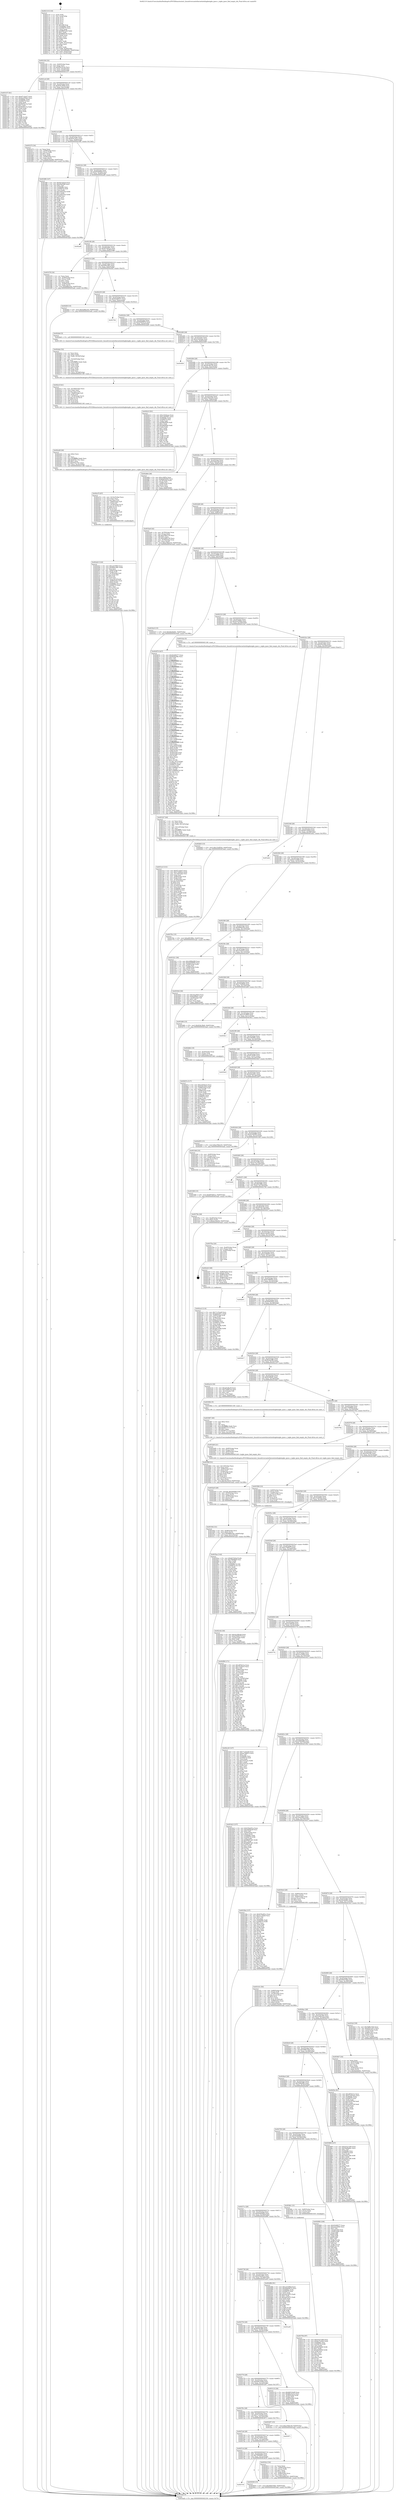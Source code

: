digraph "0x402110" {
  label = "0x402110 (/mnt/c/Users/mathe/Desktop/tcc/POCII/binaries/extr_linuxdriversnetethernetintelixgbeixgbe_ipsec.c_ixgbe_ipsec_find_empty_idx_Final-ollvm.out::main(0))"
  labelloc = "t"
  node[shape=record]

  Entry [label="",width=0.3,height=0.3,shape=circle,fillcolor=black,style=filled]
  "0x402184" [label="{
     0x402184 [32]\l
     | [instrs]\l
     &nbsp;&nbsp;0x402184 \<+6\>: mov -0xb0(%rbp),%eax\l
     &nbsp;&nbsp;0x40218a \<+2\>: mov %eax,%ecx\l
     &nbsp;&nbsp;0x40218c \<+6\>: sub $0x80e1bc2e,%ecx\l
     &nbsp;&nbsp;0x402192 \<+6\>: mov %eax,-0xc4(%rbp)\l
     &nbsp;&nbsp;0x402198 \<+6\>: mov %ecx,-0xc8(%rbp)\l
     &nbsp;&nbsp;0x40219e \<+6\>: je 0000000000403157 \<main+0x1047\>\l
  }"]
  "0x403157" [label="{
     0x403157 [91]\l
     | [instrs]\l
     &nbsp;&nbsp;0x403157 \<+5\>: mov $0xd7120cf7,%eax\l
     &nbsp;&nbsp;0x40315c \<+5\>: mov $0xb2c059eb,%ecx\l
     &nbsp;&nbsp;0x403161 \<+7\>: mov 0x40606c,%edx\l
     &nbsp;&nbsp;0x403168 \<+7\>: mov 0x406070,%esi\l
     &nbsp;&nbsp;0x40316f \<+2\>: mov %edx,%edi\l
     &nbsp;&nbsp;0x403171 \<+6\>: sub $0x8450e13a,%edi\l
     &nbsp;&nbsp;0x403177 \<+3\>: sub $0x1,%edi\l
     &nbsp;&nbsp;0x40317a \<+6\>: add $0x8450e13a,%edi\l
     &nbsp;&nbsp;0x403180 \<+3\>: imul %edi,%edx\l
     &nbsp;&nbsp;0x403183 \<+3\>: and $0x1,%edx\l
     &nbsp;&nbsp;0x403186 \<+3\>: cmp $0x0,%edx\l
     &nbsp;&nbsp;0x403189 \<+4\>: sete %r8b\l
     &nbsp;&nbsp;0x40318d \<+3\>: cmp $0xa,%esi\l
     &nbsp;&nbsp;0x403190 \<+4\>: setl %r9b\l
     &nbsp;&nbsp;0x403194 \<+3\>: mov %r8b,%r10b\l
     &nbsp;&nbsp;0x403197 \<+3\>: and %r9b,%r10b\l
     &nbsp;&nbsp;0x40319a \<+3\>: xor %r9b,%r8b\l
     &nbsp;&nbsp;0x40319d \<+3\>: or %r8b,%r10b\l
     &nbsp;&nbsp;0x4031a0 \<+4\>: test $0x1,%r10b\l
     &nbsp;&nbsp;0x4031a4 \<+3\>: cmovne %ecx,%eax\l
     &nbsp;&nbsp;0x4031a7 \<+6\>: mov %eax,-0xb0(%rbp)\l
     &nbsp;&nbsp;0x4031ad \<+5\>: jmp 0000000000403aab \<main+0x199b\>\l
  }"]
  "0x4021a4" [label="{
     0x4021a4 [28]\l
     | [instrs]\l
     &nbsp;&nbsp;0x4021a4 \<+5\>: jmp 00000000004021a9 \<main+0x99\>\l
     &nbsp;&nbsp;0x4021a9 \<+6\>: mov -0xc4(%rbp),%eax\l
     &nbsp;&nbsp;0x4021af \<+5\>: sub $0x83dc38e8,%eax\l
     &nbsp;&nbsp;0x4021b4 \<+6\>: mov %eax,-0xcc(%rbp)\l
     &nbsp;&nbsp;0x4021ba \<+6\>: je 0000000000403275 \<main+0x1165\>\l
  }"]
  Exit [label="",width=0.3,height=0.3,shape=circle,fillcolor=black,style=filled,peripheries=2]
  "0x403275" [label="{
     0x403275 [34]\l
     | [instrs]\l
     &nbsp;&nbsp;0x403275 \<+2\>: xor %eax,%eax\l
     &nbsp;&nbsp;0x403277 \<+4\>: mov -0x58(%rbp),%rcx\l
     &nbsp;&nbsp;0x40327b \<+2\>: mov (%rcx),%edx\l
     &nbsp;&nbsp;0x40327d \<+3\>: sub $0x1,%eax\l
     &nbsp;&nbsp;0x403280 \<+2\>: sub %eax,%edx\l
     &nbsp;&nbsp;0x403282 \<+4\>: mov -0x58(%rbp),%rcx\l
     &nbsp;&nbsp;0x403286 \<+2\>: mov %edx,(%rcx)\l
     &nbsp;&nbsp;0x403288 \<+10\>: movl $0x6576cd40,-0xb0(%rbp)\l
     &nbsp;&nbsp;0x403292 \<+5\>: jmp 0000000000403aab \<main+0x199b\>\l
  }"]
  "0x4021c0" [label="{
     0x4021c0 [28]\l
     | [instrs]\l
     &nbsp;&nbsp;0x4021c0 \<+5\>: jmp 00000000004021c5 \<main+0xb5\>\l
     &nbsp;&nbsp;0x4021c5 \<+6\>: mov -0xc4(%rbp),%eax\l
     &nbsp;&nbsp;0x4021cb \<+5\>: sub $0x85412d13,%eax\l
     &nbsp;&nbsp;0x4021d0 \<+6\>: mov %eax,-0xd0(%rbp)\l
     &nbsp;&nbsp;0x4021d6 \<+6\>: je 00000000004034f6 \<main+0x13e6\>\l
  }"]
  "0x40370b" [label="{
     0x40370b [97]\l
     | [instrs]\l
     &nbsp;&nbsp;0x40370b \<+5\>: mov $0xe43a7e99,%ecx\l
     &nbsp;&nbsp;0x403710 \<+5\>: mov $0xbe73c60d,%edx\l
     &nbsp;&nbsp;0x403715 \<+7\>: mov 0x40606c,%esi\l
     &nbsp;&nbsp;0x40371c \<+8\>: mov 0x406070,%r8d\l
     &nbsp;&nbsp;0x403724 \<+3\>: mov %esi,%r9d\l
     &nbsp;&nbsp;0x403727 \<+7\>: add $0xa625fe84,%r9d\l
     &nbsp;&nbsp;0x40372e \<+4\>: sub $0x1,%r9d\l
     &nbsp;&nbsp;0x403732 \<+7\>: sub $0xa625fe84,%r9d\l
     &nbsp;&nbsp;0x403739 \<+4\>: imul %r9d,%esi\l
     &nbsp;&nbsp;0x40373d \<+3\>: and $0x1,%esi\l
     &nbsp;&nbsp;0x403740 \<+3\>: cmp $0x0,%esi\l
     &nbsp;&nbsp;0x403743 \<+4\>: sete %r10b\l
     &nbsp;&nbsp;0x403747 \<+4\>: cmp $0xa,%r8d\l
     &nbsp;&nbsp;0x40374b \<+4\>: setl %r11b\l
     &nbsp;&nbsp;0x40374f \<+3\>: mov %r10b,%bl\l
     &nbsp;&nbsp;0x403752 \<+3\>: and %r11b,%bl\l
     &nbsp;&nbsp;0x403755 \<+3\>: xor %r11b,%r10b\l
     &nbsp;&nbsp;0x403758 \<+3\>: or %r10b,%bl\l
     &nbsp;&nbsp;0x40375b \<+3\>: test $0x1,%bl\l
     &nbsp;&nbsp;0x40375e \<+3\>: cmovne %edx,%ecx\l
     &nbsp;&nbsp;0x403761 \<+6\>: mov %ecx,-0xb0(%rbp)\l
     &nbsp;&nbsp;0x403767 \<+5\>: jmp 0000000000403aab \<main+0x199b\>\l
  }"]
  "0x4034f6" [label="{
     0x4034f6 [147]\l
     | [instrs]\l
     &nbsp;&nbsp;0x4034f6 \<+5\>: mov $0xbb742baf,%eax\l
     &nbsp;&nbsp;0x4034fb \<+5\>: mov $0xe56554b,%ecx\l
     &nbsp;&nbsp;0x403500 \<+2\>: mov $0x1,%dl\l
     &nbsp;&nbsp;0x403502 \<+7\>: mov 0x40606c,%esi\l
     &nbsp;&nbsp;0x403509 \<+7\>: mov 0x406070,%edi\l
     &nbsp;&nbsp;0x403510 \<+3\>: mov %esi,%r8d\l
     &nbsp;&nbsp;0x403513 \<+7\>: sub $0xc5d5c03e,%r8d\l
     &nbsp;&nbsp;0x40351a \<+4\>: sub $0x1,%r8d\l
     &nbsp;&nbsp;0x40351e \<+7\>: add $0xc5d5c03e,%r8d\l
     &nbsp;&nbsp;0x403525 \<+4\>: imul %r8d,%esi\l
     &nbsp;&nbsp;0x403529 \<+3\>: and $0x1,%esi\l
     &nbsp;&nbsp;0x40352c \<+3\>: cmp $0x0,%esi\l
     &nbsp;&nbsp;0x40352f \<+4\>: sete %r9b\l
     &nbsp;&nbsp;0x403533 \<+3\>: cmp $0xa,%edi\l
     &nbsp;&nbsp;0x403536 \<+4\>: setl %r10b\l
     &nbsp;&nbsp;0x40353a \<+3\>: mov %r9b,%r11b\l
     &nbsp;&nbsp;0x40353d \<+4\>: xor $0xff,%r11b\l
     &nbsp;&nbsp;0x403541 \<+3\>: mov %r10b,%bl\l
     &nbsp;&nbsp;0x403544 \<+3\>: xor $0xff,%bl\l
     &nbsp;&nbsp;0x403547 \<+3\>: xor $0x0,%dl\l
     &nbsp;&nbsp;0x40354a \<+3\>: mov %r11b,%r14b\l
     &nbsp;&nbsp;0x40354d \<+4\>: and $0x0,%r14b\l
     &nbsp;&nbsp;0x403551 \<+3\>: and %dl,%r9b\l
     &nbsp;&nbsp;0x403554 \<+3\>: mov %bl,%r15b\l
     &nbsp;&nbsp;0x403557 \<+4\>: and $0x0,%r15b\l
     &nbsp;&nbsp;0x40355b \<+3\>: and %dl,%r10b\l
     &nbsp;&nbsp;0x40355e \<+3\>: or %r9b,%r14b\l
     &nbsp;&nbsp;0x403561 \<+3\>: or %r10b,%r15b\l
     &nbsp;&nbsp;0x403564 \<+3\>: xor %r15b,%r14b\l
     &nbsp;&nbsp;0x403567 \<+3\>: or %bl,%r11b\l
     &nbsp;&nbsp;0x40356a \<+4\>: xor $0xff,%r11b\l
     &nbsp;&nbsp;0x40356e \<+3\>: or $0x0,%dl\l
     &nbsp;&nbsp;0x403571 \<+3\>: and %dl,%r11b\l
     &nbsp;&nbsp;0x403574 \<+3\>: or %r11b,%r14b\l
     &nbsp;&nbsp;0x403577 \<+4\>: test $0x1,%r14b\l
     &nbsp;&nbsp;0x40357b \<+3\>: cmovne %ecx,%eax\l
     &nbsp;&nbsp;0x40357e \<+6\>: mov %eax,-0xb0(%rbp)\l
     &nbsp;&nbsp;0x403584 \<+5\>: jmp 0000000000403aab \<main+0x199b\>\l
  }"]
  "0x4021dc" [label="{
     0x4021dc [28]\l
     | [instrs]\l
     &nbsp;&nbsp;0x4021dc \<+5\>: jmp 00000000004021e1 \<main+0xd1\>\l
     &nbsp;&nbsp;0x4021e1 \<+6\>: mov -0xc4(%rbp),%eax\l
     &nbsp;&nbsp;0x4021e7 \<+5\>: sub $0x870950e9,%eax\l
     &nbsp;&nbsp;0x4021ec \<+6\>: mov %eax,-0xd4(%rbp)\l
     &nbsp;&nbsp;0x4021f2 \<+6\>: je 0000000000402a8f \<main+0x97f\>\l
  }"]
  "0x4027e0" [label="{
     0x4027e0\l
  }", style=dashed]
  "0x402a8f" [label="{
     0x402a8f\l
  }", style=dashed]
  "0x4021f8" [label="{
     0x4021f8 [28]\l
     | [instrs]\l
     &nbsp;&nbsp;0x4021f8 \<+5\>: jmp 00000000004021fd \<main+0xed\>\l
     &nbsp;&nbsp;0x4021fd \<+6\>: mov -0xc4(%rbp),%eax\l
     &nbsp;&nbsp;0x402203 \<+5\>: sub $0x8f7b841e,%eax\l
     &nbsp;&nbsp;0x402208 \<+6\>: mov %eax,-0xd8(%rbp)\l
     &nbsp;&nbsp;0x40220e \<+6\>: je 0000000000403378 \<main+0x1268\>\l
  }"]
  "0x403638" [label="{
     0x403638 [15]\l
     | [instrs]\l
     &nbsp;&nbsp;0x403638 \<+10\>: movl $0x594570b4,-0xb0(%rbp)\l
     &nbsp;&nbsp;0x403642 \<+5\>: jmp 0000000000403aab \<main+0x199b\>\l
  }"]
  "0x403378" [label="{
     0x403378 [34]\l
     | [instrs]\l
     &nbsp;&nbsp;0x403378 \<+2\>: xor %eax,%eax\l
     &nbsp;&nbsp;0x40337a \<+4\>: mov -0x48(%rbp),%rcx\l
     &nbsp;&nbsp;0x40337e \<+2\>: mov (%rcx),%edx\l
     &nbsp;&nbsp;0x403380 \<+3\>: sub $0x1,%eax\l
     &nbsp;&nbsp;0x403383 \<+2\>: sub %eax,%edx\l
     &nbsp;&nbsp;0x403385 \<+4\>: mov -0x48(%rbp),%rcx\l
     &nbsp;&nbsp;0x403389 \<+2\>: mov %edx,(%rcx)\l
     &nbsp;&nbsp;0x40338b \<+10\>: movl $0xbf6be24a,-0xb0(%rbp)\l
     &nbsp;&nbsp;0x403395 \<+5\>: jmp 0000000000403aab \<main+0x199b\>\l
  }"]
  "0x402214" [label="{
     0x402214 [28]\l
     | [instrs]\l
     &nbsp;&nbsp;0x402214 \<+5\>: jmp 0000000000402219 \<main+0x109\>\l
     &nbsp;&nbsp;0x402219 \<+6\>: mov -0xc4(%rbp),%eax\l
     &nbsp;&nbsp;0x40221f \<+5\>: sub $0x908cc86c,%eax\l
     &nbsp;&nbsp;0x402224 \<+6\>: mov %eax,-0xdc(%rbp)\l
     &nbsp;&nbsp;0x40222a \<+6\>: je 0000000000402f2f \<main+0xe1f\>\l
  }"]
  "0x4035aa" [label="{
     0x4035aa [142]\l
     | [instrs]\l
     &nbsp;&nbsp;0x4035aa \<+5\>: mov $0xbb742baf,%edx\l
     &nbsp;&nbsp;0x4035af \<+5\>: mov $0x76f09bb0,%esi\l
     &nbsp;&nbsp;0x4035b4 \<+3\>: mov $0x1,%r8b\l
     &nbsp;&nbsp;0x4035b7 \<+3\>: xor %r9d,%r9d\l
     &nbsp;&nbsp;0x4035ba \<+8\>: mov 0x40606c,%r10d\l
     &nbsp;&nbsp;0x4035c2 \<+8\>: mov 0x406070,%r11d\l
     &nbsp;&nbsp;0x4035ca \<+4\>: sub $0x1,%r9d\l
     &nbsp;&nbsp;0x4035ce \<+3\>: mov %r10d,%ebx\l
     &nbsp;&nbsp;0x4035d1 \<+3\>: add %r9d,%ebx\l
     &nbsp;&nbsp;0x4035d4 \<+4\>: imul %ebx,%r10d\l
     &nbsp;&nbsp;0x4035d8 \<+4\>: and $0x1,%r10d\l
     &nbsp;&nbsp;0x4035dc \<+4\>: cmp $0x0,%r10d\l
     &nbsp;&nbsp;0x4035e0 \<+4\>: sete %r14b\l
     &nbsp;&nbsp;0x4035e4 \<+4\>: cmp $0xa,%r11d\l
     &nbsp;&nbsp;0x4035e8 \<+4\>: setl %r15b\l
     &nbsp;&nbsp;0x4035ec \<+3\>: mov %r14b,%r12b\l
     &nbsp;&nbsp;0x4035ef \<+4\>: xor $0xff,%r12b\l
     &nbsp;&nbsp;0x4035f3 \<+3\>: mov %r15b,%r13b\l
     &nbsp;&nbsp;0x4035f6 \<+4\>: xor $0xff,%r13b\l
     &nbsp;&nbsp;0x4035fa \<+4\>: xor $0x0,%r8b\l
     &nbsp;&nbsp;0x4035fe \<+3\>: mov %r12b,%al\l
     &nbsp;&nbsp;0x403601 \<+2\>: and $0x0,%al\l
     &nbsp;&nbsp;0x403603 \<+3\>: and %r8b,%r14b\l
     &nbsp;&nbsp;0x403606 \<+3\>: mov %r13b,%cl\l
     &nbsp;&nbsp;0x403609 \<+3\>: and $0x0,%cl\l
     &nbsp;&nbsp;0x40360c \<+3\>: and %r8b,%r15b\l
     &nbsp;&nbsp;0x40360f \<+3\>: or %r14b,%al\l
     &nbsp;&nbsp;0x403612 \<+3\>: or %r15b,%cl\l
     &nbsp;&nbsp;0x403615 \<+2\>: xor %cl,%al\l
     &nbsp;&nbsp;0x403617 \<+3\>: or %r13b,%r12b\l
     &nbsp;&nbsp;0x40361a \<+4\>: xor $0xff,%r12b\l
     &nbsp;&nbsp;0x40361e \<+4\>: or $0x0,%r8b\l
     &nbsp;&nbsp;0x403622 \<+3\>: and %r8b,%r12b\l
     &nbsp;&nbsp;0x403625 \<+3\>: or %r12b,%al\l
     &nbsp;&nbsp;0x403628 \<+2\>: test $0x1,%al\l
     &nbsp;&nbsp;0x40362a \<+3\>: cmovne %esi,%edx\l
     &nbsp;&nbsp;0x40362d \<+6\>: mov %edx,-0xb0(%rbp)\l
     &nbsp;&nbsp;0x403633 \<+5\>: jmp 0000000000403aab \<main+0x199b\>\l
  }"]
  "0x402f2f" [label="{
     0x402f2f [15]\l
     | [instrs]\l
     &nbsp;&nbsp;0x402f2f \<+10\>: movl $0x5a96a163,-0xb0(%rbp)\l
     &nbsp;&nbsp;0x402f39 \<+5\>: jmp 0000000000403aab \<main+0x199b\>\l
  }"]
  "0x402230" [label="{
     0x402230 [28]\l
     | [instrs]\l
     &nbsp;&nbsp;0x402230 \<+5\>: jmp 0000000000402235 \<main+0x125\>\l
     &nbsp;&nbsp;0x402235 \<+6\>: mov -0xc4(%rbp),%eax\l
     &nbsp;&nbsp;0x40223b \<+5\>: sub $0x92dd8377,%eax\l
     &nbsp;&nbsp;0x402240 \<+6\>: mov %eax,-0xe0(%rbp)\l
     &nbsp;&nbsp;0x402246 \<+6\>: je 00000000004037d2 \<main+0x16c2\>\l
  }"]
  "0x403369" [label="{
     0x403369 [15]\l
     | [instrs]\l
     &nbsp;&nbsp;0x403369 \<+10\>: movl $0x8f7b841e,-0xb0(%rbp)\l
     &nbsp;&nbsp;0x403373 \<+5\>: jmp 0000000000403aab \<main+0x199b\>\l
  }"]
  "0x4037d2" [label="{
     0x4037d2\l
  }", style=dashed]
  "0x40224c" [label="{
     0x40224c [28]\l
     | [instrs]\l
     &nbsp;&nbsp;0x40224c \<+5\>: jmp 0000000000402251 \<main+0x141\>\l
     &nbsp;&nbsp;0x402251 \<+6\>: mov -0xc4(%rbp),%eax\l
     &nbsp;&nbsp;0x402257 \<+5\>: sub $0x94809b70,%eax\l
     &nbsp;&nbsp;0x40225c \<+6\>: mov %eax,-0xe4(%rbp)\l
     &nbsp;&nbsp;0x402262 \<+6\>: je 0000000000402de6 \<main+0xcd6\>\l
  }"]
  "0x403302" [label="{
     0x403302 [31]\l
     | [instrs]\l
     &nbsp;&nbsp;0x403302 \<+4\>: mov -0x48(%rbp),%rcx\l
     &nbsp;&nbsp;0x403306 \<+6\>: movl $0x0,(%rcx)\l
     &nbsp;&nbsp;0x40330c \<+10\>: movl $0xbf6be24a,-0xb0(%rbp)\l
     &nbsp;&nbsp;0x403316 \<+6\>: mov %eax,-0x1cc(%rbp)\l
     &nbsp;&nbsp;0x40331c \<+5\>: jmp 0000000000403aab \<main+0x199b\>\l
  }"]
  "0x402de6" [label="{
     0x402de6 [5]\l
     | [instrs]\l
     &nbsp;&nbsp;0x402de6 \<+5\>: call 0000000000401160 \<next_i\>\l
     | [calls]\l
     &nbsp;&nbsp;0x401160 \{1\} (/mnt/c/Users/mathe/Desktop/tcc/POCII/binaries/extr_linuxdriversnetethernetintelixgbeixgbe_ipsec.c_ixgbe_ipsec_find_empty_idx_Final-ollvm.out::next_i)\l
  }"]
  "0x402268" [label="{
     0x402268 [28]\l
     | [instrs]\l
     &nbsp;&nbsp;0x402268 \<+5\>: jmp 000000000040226d \<main+0x15d\>\l
     &nbsp;&nbsp;0x40226d \<+6\>: mov -0xc4(%rbp),%eax\l
     &nbsp;&nbsp;0x402273 \<+5\>: sub $0xa3444eae,%eax\l
     &nbsp;&nbsp;0x402278 \<+6\>: mov %eax,-0xe8(%rbp)\l
     &nbsp;&nbsp;0x40227e \<+6\>: je 0000000000403838 \<main+0x1728\>\l
  }"]
  "0x4032e5" [label="{
     0x4032e5 [29]\l
     | [instrs]\l
     &nbsp;&nbsp;0x4032e5 \<+10\>: movabs $0x4040b6,%rdi\l
     &nbsp;&nbsp;0x4032ef \<+4\>: mov -0x50(%rbp),%rcx\l
     &nbsp;&nbsp;0x4032f3 \<+2\>: mov %eax,(%rcx)\l
     &nbsp;&nbsp;0x4032f5 \<+4\>: mov -0x50(%rbp),%rcx\l
     &nbsp;&nbsp;0x4032f9 \<+2\>: mov (%rcx),%esi\l
     &nbsp;&nbsp;0x4032fb \<+2\>: mov $0x0,%al\l
     &nbsp;&nbsp;0x4032fd \<+5\>: call 0000000000401040 \<printf@plt\>\l
     | [calls]\l
     &nbsp;&nbsp;0x401040 \{1\} (unknown)\l
  }"]
  "0x403838" [label="{
     0x403838\l
  }", style=dashed]
  "0x402284" [label="{
     0x402284 [28]\l
     | [instrs]\l
     &nbsp;&nbsp;0x402284 \<+5\>: jmp 0000000000402289 \<main+0x179\>\l
     &nbsp;&nbsp;0x402289 \<+6\>: mov -0xc4(%rbp),%eax\l
     &nbsp;&nbsp;0x40228f \<+5\>: sub $0xa6c46c36,%eax\l
     &nbsp;&nbsp;0x402294 \<+6\>: mov %eax,-0xec(%rbp)\l
     &nbsp;&nbsp;0x40229a \<+6\>: je 0000000000402b10 \<main+0xa00\>\l
  }"]
  "0x4031e3" [label="{
     0x4031e3 [131]\l
     | [instrs]\l
     &nbsp;&nbsp;0x4031e3 \<+5\>: mov $0xd7120cf7,%ecx\l
     &nbsp;&nbsp;0x4031e8 \<+5\>: mov $0xc702fb2b,%edx\l
     &nbsp;&nbsp;0x4031ed \<+6\>: mov -0x1c8(%rbp),%esi\l
     &nbsp;&nbsp;0x4031f3 \<+3\>: imul %eax,%esi\l
     &nbsp;&nbsp;0x4031f6 \<+4\>: mov -0x80(%rbp),%rdi\l
     &nbsp;&nbsp;0x4031fa \<+3\>: mov (%rdi),%rdi\l
     &nbsp;&nbsp;0x4031fd \<+4\>: mov -0x78(%rbp),%r8\l
     &nbsp;&nbsp;0x403201 \<+3\>: movslq (%r8),%r8\l
     &nbsp;&nbsp;0x403204 \<+4\>: shl $0x5,%r8\l
     &nbsp;&nbsp;0x403208 \<+3\>: add %r8,%rdi\l
     &nbsp;&nbsp;0x40320b \<+4\>: mov 0x18(%rdi),%rdi\l
     &nbsp;&nbsp;0x40320f \<+2\>: mov %esi,(%rdi)\l
     &nbsp;&nbsp;0x403211 \<+7\>: mov 0x40606c,%eax\l
     &nbsp;&nbsp;0x403218 \<+7\>: mov 0x406070,%esi\l
     &nbsp;&nbsp;0x40321f \<+3\>: mov %eax,%r9d\l
     &nbsp;&nbsp;0x403222 \<+7\>: sub $0x3775ad8,%r9d\l
     &nbsp;&nbsp;0x403229 \<+4\>: sub $0x1,%r9d\l
     &nbsp;&nbsp;0x40322d \<+7\>: add $0x3775ad8,%r9d\l
     &nbsp;&nbsp;0x403234 \<+4\>: imul %r9d,%eax\l
     &nbsp;&nbsp;0x403238 \<+3\>: and $0x1,%eax\l
     &nbsp;&nbsp;0x40323b \<+3\>: cmp $0x0,%eax\l
     &nbsp;&nbsp;0x40323e \<+4\>: sete %r10b\l
     &nbsp;&nbsp;0x403242 \<+3\>: cmp $0xa,%esi\l
     &nbsp;&nbsp;0x403245 \<+4\>: setl %r11b\l
     &nbsp;&nbsp;0x403249 \<+3\>: mov %r10b,%bl\l
     &nbsp;&nbsp;0x40324c \<+3\>: and %r11b,%bl\l
     &nbsp;&nbsp;0x40324f \<+3\>: xor %r11b,%r10b\l
     &nbsp;&nbsp;0x403252 \<+3\>: or %r10b,%bl\l
     &nbsp;&nbsp;0x403255 \<+3\>: test $0x1,%bl\l
     &nbsp;&nbsp;0x403258 \<+3\>: cmovne %edx,%ecx\l
     &nbsp;&nbsp;0x40325b \<+6\>: mov %ecx,-0xb0(%rbp)\l
     &nbsp;&nbsp;0x403261 \<+5\>: jmp 0000000000403aab \<main+0x199b\>\l
  }"]
  "0x402b10" [label="{
     0x402b10 [91]\l
     | [instrs]\l
     &nbsp;&nbsp;0x402b10 \<+5\>: mov $0xa3444eae,%eax\l
     &nbsp;&nbsp;0x402b15 \<+5\>: mov $0xcc0b5691,%ecx\l
     &nbsp;&nbsp;0x402b1a \<+7\>: mov 0x40606c,%edx\l
     &nbsp;&nbsp;0x402b21 \<+7\>: mov 0x406070,%esi\l
     &nbsp;&nbsp;0x402b28 \<+2\>: mov %edx,%edi\l
     &nbsp;&nbsp;0x402b2a \<+6\>: sub $0xf48e8f26,%edi\l
     &nbsp;&nbsp;0x402b30 \<+3\>: sub $0x1,%edi\l
     &nbsp;&nbsp;0x402b33 \<+6\>: add $0xf48e8f26,%edi\l
     &nbsp;&nbsp;0x402b39 \<+3\>: imul %edi,%edx\l
     &nbsp;&nbsp;0x402b3c \<+3\>: and $0x1,%edx\l
     &nbsp;&nbsp;0x402b3f \<+3\>: cmp $0x0,%edx\l
     &nbsp;&nbsp;0x402b42 \<+4\>: sete %r8b\l
     &nbsp;&nbsp;0x402b46 \<+3\>: cmp $0xa,%esi\l
     &nbsp;&nbsp;0x402b49 \<+4\>: setl %r9b\l
     &nbsp;&nbsp;0x402b4d \<+3\>: mov %r8b,%r10b\l
     &nbsp;&nbsp;0x402b50 \<+3\>: and %r9b,%r10b\l
     &nbsp;&nbsp;0x402b53 \<+3\>: xor %r9b,%r8b\l
     &nbsp;&nbsp;0x402b56 \<+3\>: or %r8b,%r10b\l
     &nbsp;&nbsp;0x402b59 \<+4\>: test $0x1,%r10b\l
     &nbsp;&nbsp;0x402b5d \<+3\>: cmovne %ecx,%eax\l
     &nbsp;&nbsp;0x402b60 \<+6\>: mov %eax,-0xb0(%rbp)\l
     &nbsp;&nbsp;0x402b66 \<+5\>: jmp 0000000000403aab \<main+0x199b\>\l
  }"]
  "0x4022a0" [label="{
     0x4022a0 [28]\l
     | [instrs]\l
     &nbsp;&nbsp;0x4022a0 \<+5\>: jmp 00000000004022a5 \<main+0x195\>\l
     &nbsp;&nbsp;0x4022a5 \<+6\>: mov -0xc4(%rbp),%eax\l
     &nbsp;&nbsp;0x4022ab \<+5\>: sub $0xa76b2c53,%eax\l
     &nbsp;&nbsp;0x4022b0 \<+6\>: mov %eax,-0xf0(%rbp)\l
     &nbsp;&nbsp;0x4022b6 \<+6\>: je 0000000000402d64 \<main+0xc54\>\l
  }"]
  "0x4031b7" [label="{
     0x4031b7 [44]\l
     | [instrs]\l
     &nbsp;&nbsp;0x4031b7 \<+2\>: xor %ecx,%ecx\l
     &nbsp;&nbsp;0x4031b9 \<+5\>: mov $0x2,%edx\l
     &nbsp;&nbsp;0x4031be \<+6\>: mov %edx,-0x1c4(%rbp)\l
     &nbsp;&nbsp;0x4031c4 \<+1\>: cltd\l
     &nbsp;&nbsp;0x4031c5 \<+6\>: mov -0x1c4(%rbp),%esi\l
     &nbsp;&nbsp;0x4031cb \<+2\>: idiv %esi\l
     &nbsp;&nbsp;0x4031cd \<+6\>: imul $0xfffffffe,%edx,%edx\l
     &nbsp;&nbsp;0x4031d3 \<+3\>: sub $0x1,%ecx\l
     &nbsp;&nbsp;0x4031d6 \<+2\>: sub %ecx,%edx\l
     &nbsp;&nbsp;0x4031d8 \<+6\>: mov %edx,-0x1c8(%rbp)\l
     &nbsp;&nbsp;0x4031de \<+5\>: call 0000000000401160 \<next_i\>\l
     | [calls]\l
     &nbsp;&nbsp;0x401160 \{1\} (/mnt/c/Users/mathe/Desktop/tcc/POCII/binaries/extr_linuxdriversnetethernetintelixgbeixgbe_ipsec.c_ixgbe_ipsec_find_empty_idx_Final-ollvm.out::next_i)\l
  }"]
  "0x402d64" [label="{
     0x402d64 [39]\l
     | [instrs]\l
     &nbsp;&nbsp;0x402d64 \<+5\>: mov $0xcc49f3a,%eax\l
     &nbsp;&nbsp;0x402d69 \<+5\>: mov $0x62d04dd5,%ecx\l
     &nbsp;&nbsp;0x402d6e \<+4\>: mov -0x78(%rbp),%rdx\l
     &nbsp;&nbsp;0x402d72 \<+2\>: mov (%rdx),%esi\l
     &nbsp;&nbsp;0x402d74 \<+7\>: mov -0x88(%rbp),%rdx\l
     &nbsp;&nbsp;0x402d7b \<+2\>: cmp (%rdx),%esi\l
     &nbsp;&nbsp;0x402d7d \<+3\>: cmovl %ecx,%eax\l
     &nbsp;&nbsp;0x402d80 \<+6\>: mov %eax,-0xb0(%rbp)\l
     &nbsp;&nbsp;0x402d86 \<+5\>: jmp 0000000000403aab \<main+0x199b\>\l
  }"]
  "0x4022bc" [label="{
     0x4022bc [28]\l
     | [instrs]\l
     &nbsp;&nbsp;0x4022bc \<+5\>: jmp 00000000004022c1 \<main+0x1b1\>\l
     &nbsp;&nbsp;0x4022c1 \<+6\>: mov -0xc4(%rbp),%eax\l
     &nbsp;&nbsp;0x4022c7 \<+5\>: sub $0xa7b9e10f,%eax\l
     &nbsp;&nbsp;0x4022cc \<+6\>: mov %eax,-0xf4(%rbp)\l
     &nbsp;&nbsp;0x4022d2 \<+6\>: je 00000000004032a6 \<main+0x1196\>\l
  }"]
  "0x403101" [label="{
     0x403101 [50]\l
     | [instrs]\l
     &nbsp;&nbsp;0x403101 \<+4\>: mov -0x80(%rbp),%rdi\l
     &nbsp;&nbsp;0x403105 \<+3\>: mov (%rdi),%rdi\l
     &nbsp;&nbsp;0x403108 \<+4\>: mov -0x78(%rbp),%rcx\l
     &nbsp;&nbsp;0x40310c \<+3\>: movslq (%rcx),%rcx\l
     &nbsp;&nbsp;0x40310f \<+4\>: shl $0x5,%rcx\l
     &nbsp;&nbsp;0x403113 \<+3\>: add %rcx,%rdi\l
     &nbsp;&nbsp;0x403116 \<+4\>: mov %rax,0x18(%rdi)\l
     &nbsp;&nbsp;0x40311a \<+4\>: mov -0x58(%rbp),%rax\l
     &nbsp;&nbsp;0x40311e \<+6\>: movl $0x0,(%rax)\l
     &nbsp;&nbsp;0x403124 \<+10\>: movl $0x6576cd40,-0xb0(%rbp)\l
     &nbsp;&nbsp;0x40312e \<+5\>: jmp 0000000000403aab \<main+0x199b\>\l
  }"]
  "0x4032a6" [label="{
     0x4032a6 [42]\l
     | [instrs]\l
     &nbsp;&nbsp;0x4032a6 \<+4\>: mov -0x78(%rbp),%rax\l
     &nbsp;&nbsp;0x4032aa \<+2\>: mov (%rax),%ecx\l
     &nbsp;&nbsp;0x4032ac \<+6\>: add $0x25f82150,%ecx\l
     &nbsp;&nbsp;0x4032b2 \<+3\>: add $0x1,%ecx\l
     &nbsp;&nbsp;0x4032b5 \<+6\>: sub $0x25f82150,%ecx\l
     &nbsp;&nbsp;0x4032bb \<+4\>: mov -0x78(%rbp),%rax\l
     &nbsp;&nbsp;0x4032bf \<+2\>: mov %ecx,(%rax)\l
     &nbsp;&nbsp;0x4032c1 \<+10\>: movl $0xa76b2c53,-0xb0(%rbp)\l
     &nbsp;&nbsp;0x4032cb \<+5\>: jmp 0000000000403aab \<main+0x199b\>\l
  }"]
  "0x4022d8" [label="{
     0x4022d8 [28]\l
     | [instrs]\l
     &nbsp;&nbsp;0x4022d8 \<+5\>: jmp 00000000004022dd \<main+0x1cd\>\l
     &nbsp;&nbsp;0x4022dd \<+6\>: mov -0xc4(%rbp),%eax\l
     &nbsp;&nbsp;0x4022e3 \<+5\>: sub $0xab65ba4f,%eax\l
     &nbsp;&nbsp;0x4022e8 \<+6\>: mov %eax,-0xf8(%rbp)\l
     &nbsp;&nbsp;0x4022ee \<+6\>: je 00000000004034c0 \<main+0x13b0\>\l
  }"]
  "0x4027c4" [label="{
     0x4027c4 [28]\l
     | [instrs]\l
     &nbsp;&nbsp;0x4027c4 \<+5\>: jmp 00000000004027c9 \<main+0x6b9\>\l
     &nbsp;&nbsp;0x4027c9 \<+6\>: mov -0xc4(%rbp),%eax\l
     &nbsp;&nbsp;0x4027cf \<+5\>: sub $0x76f09bb0,%eax\l
     &nbsp;&nbsp;0x4027d4 \<+6\>: mov %eax,-0x1ac(%rbp)\l
     &nbsp;&nbsp;0x4027da \<+6\>: je 0000000000403638 \<main+0x1528\>\l
  }"]
  "0x4034c0" [label="{
     0x4034c0 [15]\l
     | [instrs]\l
     &nbsp;&nbsp;0x4034c0 \<+10\>: movl $0x4be9a6d1,-0xb0(%rbp)\l
     &nbsp;&nbsp;0x4034ca \<+5\>: jmp 0000000000403aab \<main+0x199b\>\l
  }"]
  "0x4022f4" [label="{
     0x4022f4 [28]\l
     | [instrs]\l
     &nbsp;&nbsp;0x4022f4 \<+5\>: jmp 00000000004022f9 \<main+0x1e9\>\l
     &nbsp;&nbsp;0x4022f9 \<+6\>: mov -0xc4(%rbp),%eax\l
     &nbsp;&nbsp;0x4022ff \<+5\>: sub $0xaeec0590,%eax\l
     &nbsp;&nbsp;0x402304 \<+6\>: mov %eax,-0xfc(%rbp)\l
     &nbsp;&nbsp;0x40230a \<+6\>: je 0000000000402870 \<main+0x760\>\l
  }"]
  "0x4030c2" [label="{
     0x4030c2 [34]\l
     | [instrs]\l
     &nbsp;&nbsp;0x4030c2 \<+2\>: xor %eax,%eax\l
     &nbsp;&nbsp;0x4030c4 \<+4\>: mov -0x68(%rbp),%rcx\l
     &nbsp;&nbsp;0x4030c8 \<+2\>: mov (%rcx),%edx\l
     &nbsp;&nbsp;0x4030ca \<+3\>: sub $0x1,%eax\l
     &nbsp;&nbsp;0x4030cd \<+2\>: sub %eax,%edx\l
     &nbsp;&nbsp;0x4030cf \<+4\>: mov -0x68(%rbp),%rcx\l
     &nbsp;&nbsp;0x4030d3 \<+2\>: mov %edx,(%rcx)\l
     &nbsp;&nbsp;0x4030d5 \<+10\>: movl $0x5a96a163,-0xb0(%rbp)\l
     &nbsp;&nbsp;0x4030df \<+5\>: jmp 0000000000403aab \<main+0x199b\>\l
  }"]
  "0x402870" [label="{
     0x402870 [427]\l
     | [instrs]\l
     &nbsp;&nbsp;0x402870 \<+5\>: mov $0x92dd8377,%eax\l
     &nbsp;&nbsp;0x402875 \<+5\>: mov $0xfb4da58b,%ecx\l
     &nbsp;&nbsp;0x40287a \<+2\>: mov $0x1,%dl\l
     &nbsp;&nbsp;0x40287c \<+3\>: mov %rsp,%rsi\l
     &nbsp;&nbsp;0x40287f \<+4\>: add $0xfffffffffffffff0,%rsi\l
     &nbsp;&nbsp;0x402883 \<+3\>: mov %rsi,%rsp\l
     &nbsp;&nbsp;0x402886 \<+7\>: mov %rsi,-0xa8(%rbp)\l
     &nbsp;&nbsp;0x40288d \<+3\>: mov %rsp,%rsi\l
     &nbsp;&nbsp;0x402890 \<+4\>: add $0xfffffffffffffff0,%rsi\l
     &nbsp;&nbsp;0x402894 \<+3\>: mov %rsi,%rsp\l
     &nbsp;&nbsp;0x402897 \<+3\>: mov %rsp,%rdi\l
     &nbsp;&nbsp;0x40289a \<+4\>: add $0xfffffffffffffff0,%rdi\l
     &nbsp;&nbsp;0x40289e \<+3\>: mov %rdi,%rsp\l
     &nbsp;&nbsp;0x4028a1 \<+7\>: mov %rdi,-0xa0(%rbp)\l
     &nbsp;&nbsp;0x4028a8 \<+3\>: mov %rsp,%rdi\l
     &nbsp;&nbsp;0x4028ab \<+4\>: add $0xfffffffffffffff0,%rdi\l
     &nbsp;&nbsp;0x4028af \<+3\>: mov %rdi,%rsp\l
     &nbsp;&nbsp;0x4028b2 \<+7\>: mov %rdi,-0x98(%rbp)\l
     &nbsp;&nbsp;0x4028b9 \<+3\>: mov %rsp,%rdi\l
     &nbsp;&nbsp;0x4028bc \<+4\>: add $0xfffffffffffffff0,%rdi\l
     &nbsp;&nbsp;0x4028c0 \<+3\>: mov %rdi,%rsp\l
     &nbsp;&nbsp;0x4028c3 \<+7\>: mov %rdi,-0x90(%rbp)\l
     &nbsp;&nbsp;0x4028ca \<+3\>: mov %rsp,%rdi\l
     &nbsp;&nbsp;0x4028cd \<+4\>: add $0xfffffffffffffff0,%rdi\l
     &nbsp;&nbsp;0x4028d1 \<+3\>: mov %rdi,%rsp\l
     &nbsp;&nbsp;0x4028d4 \<+7\>: mov %rdi,-0x88(%rbp)\l
     &nbsp;&nbsp;0x4028db \<+3\>: mov %rsp,%rdi\l
     &nbsp;&nbsp;0x4028de \<+4\>: add $0xfffffffffffffff0,%rdi\l
     &nbsp;&nbsp;0x4028e2 \<+3\>: mov %rdi,%rsp\l
     &nbsp;&nbsp;0x4028e5 \<+4\>: mov %rdi,-0x80(%rbp)\l
     &nbsp;&nbsp;0x4028e9 \<+3\>: mov %rsp,%rdi\l
     &nbsp;&nbsp;0x4028ec \<+4\>: add $0xfffffffffffffff0,%rdi\l
     &nbsp;&nbsp;0x4028f0 \<+3\>: mov %rdi,%rsp\l
     &nbsp;&nbsp;0x4028f3 \<+4\>: mov %rdi,-0x78(%rbp)\l
     &nbsp;&nbsp;0x4028f7 \<+3\>: mov %rsp,%rdi\l
     &nbsp;&nbsp;0x4028fa \<+4\>: add $0xfffffffffffffff0,%rdi\l
     &nbsp;&nbsp;0x4028fe \<+3\>: mov %rdi,%rsp\l
     &nbsp;&nbsp;0x402901 \<+4\>: mov %rdi,-0x70(%rbp)\l
     &nbsp;&nbsp;0x402905 \<+3\>: mov %rsp,%rdi\l
     &nbsp;&nbsp;0x402908 \<+4\>: add $0xfffffffffffffff0,%rdi\l
     &nbsp;&nbsp;0x40290c \<+3\>: mov %rdi,%rsp\l
     &nbsp;&nbsp;0x40290f \<+4\>: mov %rdi,-0x68(%rbp)\l
     &nbsp;&nbsp;0x402913 \<+3\>: mov %rsp,%rdi\l
     &nbsp;&nbsp;0x402916 \<+4\>: add $0xfffffffffffffff0,%rdi\l
     &nbsp;&nbsp;0x40291a \<+3\>: mov %rdi,%rsp\l
     &nbsp;&nbsp;0x40291d \<+4\>: mov %rdi,-0x60(%rbp)\l
     &nbsp;&nbsp;0x402921 \<+3\>: mov %rsp,%rdi\l
     &nbsp;&nbsp;0x402924 \<+4\>: add $0xfffffffffffffff0,%rdi\l
     &nbsp;&nbsp;0x402928 \<+3\>: mov %rdi,%rsp\l
     &nbsp;&nbsp;0x40292b \<+4\>: mov %rdi,-0x58(%rbp)\l
     &nbsp;&nbsp;0x40292f \<+3\>: mov %rsp,%rdi\l
     &nbsp;&nbsp;0x402932 \<+4\>: add $0xfffffffffffffff0,%rdi\l
     &nbsp;&nbsp;0x402936 \<+3\>: mov %rdi,%rsp\l
     &nbsp;&nbsp;0x402939 \<+4\>: mov %rdi,-0x50(%rbp)\l
     &nbsp;&nbsp;0x40293d \<+3\>: mov %rsp,%rdi\l
     &nbsp;&nbsp;0x402940 \<+4\>: add $0xfffffffffffffff0,%rdi\l
     &nbsp;&nbsp;0x402944 \<+3\>: mov %rdi,%rsp\l
     &nbsp;&nbsp;0x402947 \<+4\>: mov %rdi,-0x48(%rbp)\l
     &nbsp;&nbsp;0x40294b \<+3\>: mov %rsp,%rdi\l
     &nbsp;&nbsp;0x40294e \<+4\>: add $0xfffffffffffffff0,%rdi\l
     &nbsp;&nbsp;0x402952 \<+3\>: mov %rdi,%rsp\l
     &nbsp;&nbsp;0x402955 \<+4\>: mov %rdi,-0x40(%rbp)\l
     &nbsp;&nbsp;0x402959 \<+7\>: mov -0xa8(%rbp),%rdi\l
     &nbsp;&nbsp;0x402960 \<+6\>: movl $0x0,(%rdi)\l
     &nbsp;&nbsp;0x402966 \<+7\>: mov -0xb4(%rbp),%r8d\l
     &nbsp;&nbsp;0x40296d \<+3\>: mov %r8d,(%rsi)\l
     &nbsp;&nbsp;0x402970 \<+7\>: mov -0xa0(%rbp),%rdi\l
     &nbsp;&nbsp;0x402977 \<+7\>: mov -0xc0(%rbp),%r9\l
     &nbsp;&nbsp;0x40297e \<+3\>: mov %r9,(%rdi)\l
     &nbsp;&nbsp;0x402981 \<+3\>: cmpl $0x2,(%rsi)\l
     &nbsp;&nbsp;0x402984 \<+4\>: setne %r10b\l
     &nbsp;&nbsp;0x402988 \<+4\>: and $0x1,%r10b\l
     &nbsp;&nbsp;0x40298c \<+4\>: mov %r10b,-0x31(%rbp)\l
     &nbsp;&nbsp;0x402990 \<+8\>: mov 0x40606c,%r11d\l
     &nbsp;&nbsp;0x402998 \<+7\>: mov 0x406070,%ebx\l
     &nbsp;&nbsp;0x40299f \<+3\>: mov %r11d,%r14d\l
     &nbsp;&nbsp;0x4029a2 \<+7\>: sub $0x7c09f9bd,%r14d\l
     &nbsp;&nbsp;0x4029a9 \<+4\>: sub $0x1,%r14d\l
     &nbsp;&nbsp;0x4029ad \<+7\>: add $0x7c09f9bd,%r14d\l
     &nbsp;&nbsp;0x4029b4 \<+4\>: imul %r14d,%r11d\l
     &nbsp;&nbsp;0x4029b8 \<+4\>: and $0x1,%r11d\l
     &nbsp;&nbsp;0x4029bc \<+4\>: cmp $0x0,%r11d\l
     &nbsp;&nbsp;0x4029c0 \<+4\>: sete %r10b\l
     &nbsp;&nbsp;0x4029c4 \<+3\>: cmp $0xa,%ebx\l
     &nbsp;&nbsp;0x4029c7 \<+4\>: setl %r15b\l
     &nbsp;&nbsp;0x4029cb \<+3\>: mov %r10b,%r12b\l
     &nbsp;&nbsp;0x4029ce \<+4\>: xor $0xff,%r12b\l
     &nbsp;&nbsp;0x4029d2 \<+3\>: mov %r15b,%r13b\l
     &nbsp;&nbsp;0x4029d5 \<+4\>: xor $0xff,%r13b\l
     &nbsp;&nbsp;0x4029d9 \<+3\>: xor $0x0,%dl\l
     &nbsp;&nbsp;0x4029dc \<+3\>: mov %r12b,%sil\l
     &nbsp;&nbsp;0x4029df \<+4\>: and $0x0,%sil\l
     &nbsp;&nbsp;0x4029e3 \<+3\>: and %dl,%r10b\l
     &nbsp;&nbsp;0x4029e6 \<+3\>: mov %r13b,%dil\l
     &nbsp;&nbsp;0x4029e9 \<+4\>: and $0x0,%dil\l
     &nbsp;&nbsp;0x4029ed \<+3\>: and %dl,%r15b\l
     &nbsp;&nbsp;0x4029f0 \<+3\>: or %r10b,%sil\l
     &nbsp;&nbsp;0x4029f3 \<+3\>: or %r15b,%dil\l
     &nbsp;&nbsp;0x4029f6 \<+3\>: xor %dil,%sil\l
     &nbsp;&nbsp;0x4029f9 \<+3\>: or %r13b,%r12b\l
     &nbsp;&nbsp;0x4029fc \<+4\>: xor $0xff,%r12b\l
     &nbsp;&nbsp;0x402a00 \<+3\>: or $0x0,%dl\l
     &nbsp;&nbsp;0x402a03 \<+3\>: and %dl,%r12b\l
     &nbsp;&nbsp;0x402a06 \<+3\>: or %r12b,%sil\l
     &nbsp;&nbsp;0x402a09 \<+4\>: test $0x1,%sil\l
     &nbsp;&nbsp;0x402a0d \<+3\>: cmovne %ecx,%eax\l
     &nbsp;&nbsp;0x402a10 \<+6\>: mov %eax,-0xb0(%rbp)\l
     &nbsp;&nbsp;0x402a16 \<+5\>: jmp 0000000000403aab \<main+0x199b\>\l
  }"]
  "0x402310" [label="{
     0x402310 [28]\l
     | [instrs]\l
     &nbsp;&nbsp;0x402310 \<+5\>: jmp 0000000000402315 \<main+0x205\>\l
     &nbsp;&nbsp;0x402315 \<+6\>: mov -0xc4(%rbp),%eax\l
     &nbsp;&nbsp;0x40231b \<+5\>: sub $0xb2c059eb,%eax\l
     &nbsp;&nbsp;0x402320 \<+6\>: mov %eax,-0x100(%rbp)\l
     &nbsp;&nbsp;0x402326 \<+6\>: je 00000000004031b2 \<main+0x10a2\>\l
  }"]
  "0x4027a8" [label="{
     0x4027a8 [28]\l
     | [instrs]\l
     &nbsp;&nbsp;0x4027a8 \<+5\>: jmp 00000000004027ad \<main+0x69d\>\l
     &nbsp;&nbsp;0x4027ad \<+6\>: mov -0xc4(%rbp),%eax\l
     &nbsp;&nbsp;0x4027b3 \<+5\>: sub $0x76c7931f,%eax\l
     &nbsp;&nbsp;0x4027b8 \<+6\>: mov %eax,-0x1a8(%rbp)\l
     &nbsp;&nbsp;0x4027be \<+6\>: je 00000000004030c2 \<main+0xfb2\>\l
  }"]
  "0x4031b2" [label="{
     0x4031b2 [5]\l
     | [instrs]\l
     &nbsp;&nbsp;0x4031b2 \<+5\>: call 0000000000401160 \<next_i\>\l
     | [calls]\l
     &nbsp;&nbsp;0x401160 \{1\} (/mnt/c/Users/mathe/Desktop/tcc/POCII/binaries/extr_linuxdriversnetethernetintelixgbeixgbe_ipsec.c_ixgbe_ipsec_find_empty_idx_Final-ollvm.out::next_i)\l
  }"]
  "0x40232c" [label="{
     0x40232c [28]\l
     | [instrs]\l
     &nbsp;&nbsp;0x40232c \<+5\>: jmp 0000000000402331 \<main+0x221\>\l
     &nbsp;&nbsp;0x402331 \<+6\>: mov -0xc4(%rbp),%eax\l
     &nbsp;&nbsp;0x402337 \<+5\>: sub $0xb50c2faa,%eax\l
     &nbsp;&nbsp;0x40233c \<+6\>: mov %eax,-0x104(%rbp)\l
     &nbsp;&nbsp;0x402342 \<+6\>: je 0000000000402bf3 \<main+0xae3\>\l
  }"]
  "0x403871" [label="{
     0x403871\l
  }", style=dashed]
  "0x402bf3" [label="{
     0x402bf3 [15]\l
     | [instrs]\l
     &nbsp;&nbsp;0x402bf3 \<+10\>: movl $0x15cfd542,-0xb0(%rbp)\l
     &nbsp;&nbsp;0x402bfd \<+5\>: jmp 0000000000403aab \<main+0x199b\>\l
  }"]
  "0x402348" [label="{
     0x402348 [28]\l
     | [instrs]\l
     &nbsp;&nbsp;0x402348 \<+5\>: jmp 000000000040234d \<main+0x23d\>\l
     &nbsp;&nbsp;0x40234d \<+6\>: mov -0xc4(%rbp),%eax\l
     &nbsp;&nbsp;0x402353 \<+5\>: sub $0xbb742baf,%eax\l
     &nbsp;&nbsp;0x402358 \<+6\>: mov %eax,-0x108(%rbp)\l
     &nbsp;&nbsp;0x40235e \<+6\>: je 0000000000403a62 \<main+0x1952\>\l
  }"]
  "0x40278c" [label="{
     0x40278c [28]\l
     | [instrs]\l
     &nbsp;&nbsp;0x40278c \<+5\>: jmp 0000000000402791 \<main+0x681\>\l
     &nbsp;&nbsp;0x402791 \<+6\>: mov -0xc4(%rbp),%eax\l
     &nbsp;&nbsp;0x402797 \<+5\>: sub $0x71c52ae8,%eax\l
     &nbsp;&nbsp;0x40279c \<+6\>: mov %eax,-0x1a4(%rbp)\l
     &nbsp;&nbsp;0x4027a2 \<+6\>: je 0000000000403871 \<main+0x1761\>\l
  }"]
  "0x403a62" [label="{
     0x403a62\l
  }", style=dashed]
  "0x402364" [label="{
     0x402364 [28]\l
     | [instrs]\l
     &nbsp;&nbsp;0x402364 \<+5\>: jmp 0000000000402369 \<main+0x259\>\l
     &nbsp;&nbsp;0x402369 \<+6\>: mov -0xc4(%rbp),%eax\l
     &nbsp;&nbsp;0x40236f \<+5\>: sub $0xbe73c60d,%eax\l
     &nbsp;&nbsp;0x402374 \<+6\>: mov %eax,-0x10c(%rbp)\l
     &nbsp;&nbsp;0x40237a \<+6\>: je 000000000040376c \<main+0x165c\>\l
  }"]
  "0x403297" [label="{
     0x403297 [15]\l
     | [instrs]\l
     &nbsp;&nbsp;0x403297 \<+10\>: movl $0xa7b9e10f,-0xb0(%rbp)\l
     &nbsp;&nbsp;0x4032a1 \<+5\>: jmp 0000000000403aab \<main+0x199b\>\l
  }"]
  "0x40376c" [label="{
     0x40376c [15]\l
     | [instrs]\l
     &nbsp;&nbsp;0x40376c \<+10\>: movl $0xe891f86e,-0xb0(%rbp)\l
     &nbsp;&nbsp;0x403776 \<+5\>: jmp 0000000000403aab \<main+0x199b\>\l
  }"]
  "0x402380" [label="{
     0x402380 [28]\l
     | [instrs]\l
     &nbsp;&nbsp;0x402380 \<+5\>: jmp 0000000000402385 \<main+0x275\>\l
     &nbsp;&nbsp;0x402385 \<+6\>: mov -0xc4(%rbp),%eax\l
     &nbsp;&nbsp;0x40238b \<+5\>: sub $0xbf6be24a,%eax\l
     &nbsp;&nbsp;0x402390 \<+6\>: mov %eax,-0x110(%rbp)\l
     &nbsp;&nbsp;0x402396 \<+6\>: je 0000000000403321 \<main+0x1211\>\l
  }"]
  "0x402770" [label="{
     0x402770 [28]\l
     | [instrs]\l
     &nbsp;&nbsp;0x402770 \<+5\>: jmp 0000000000402775 \<main+0x665\>\l
     &nbsp;&nbsp;0x402775 \<+6\>: mov -0xc4(%rbp),%eax\l
     &nbsp;&nbsp;0x40277b \<+5\>: sub $0x6d010ed8,%eax\l
     &nbsp;&nbsp;0x402780 \<+6\>: mov %eax,-0x1a0(%rbp)\l
     &nbsp;&nbsp;0x402786 \<+6\>: je 0000000000403297 \<main+0x1187\>\l
  }"]
  "0x403321" [label="{
     0x403321 [39]\l
     | [instrs]\l
     &nbsp;&nbsp;0x403321 \<+5\>: mov $0x2d98eb98,%eax\l
     &nbsp;&nbsp;0x403326 \<+5\>: mov $0xdc949060,%ecx\l
     &nbsp;&nbsp;0x40332b \<+4\>: mov -0x48(%rbp),%rdx\l
     &nbsp;&nbsp;0x40332f \<+2\>: mov (%rdx),%esi\l
     &nbsp;&nbsp;0x403331 \<+7\>: mov -0x88(%rbp),%rdx\l
     &nbsp;&nbsp;0x403338 \<+2\>: cmp (%rdx),%esi\l
     &nbsp;&nbsp;0x40333a \<+3\>: cmovl %ecx,%eax\l
     &nbsp;&nbsp;0x40333d \<+6\>: mov %eax,-0xb0(%rbp)\l
     &nbsp;&nbsp;0x403343 \<+5\>: jmp 0000000000403aab \<main+0x199b\>\l
  }"]
  "0x40239c" [label="{
     0x40239c [28]\l
     | [instrs]\l
     &nbsp;&nbsp;0x40239c \<+5\>: jmp 00000000004023a1 \<main+0x291\>\l
     &nbsp;&nbsp;0x4023a1 \<+6\>: mov -0xc4(%rbp),%eax\l
     &nbsp;&nbsp;0x4023a7 \<+5\>: sub $0xc5a2f253,%eax\l
     &nbsp;&nbsp;0x4023ac \<+6\>: mov %eax,-0x114(%rbp)\l
     &nbsp;&nbsp;0x4023b2 \<+6\>: je 0000000000403044 \<main+0xf34\>\l
  }"]
  "0x403133" [label="{
     0x403133 [36]\l
     | [instrs]\l
     &nbsp;&nbsp;0x403133 \<+5\>: mov $0x6d010ed8,%eax\l
     &nbsp;&nbsp;0x403138 \<+5\>: mov $0x80e1bc2e,%ecx\l
     &nbsp;&nbsp;0x40313d \<+4\>: mov -0x58(%rbp),%rdx\l
     &nbsp;&nbsp;0x403141 \<+2\>: mov (%rdx),%esi\l
     &nbsp;&nbsp;0x403143 \<+4\>: mov -0x60(%rbp),%rdx\l
     &nbsp;&nbsp;0x403147 \<+2\>: cmp (%rdx),%esi\l
     &nbsp;&nbsp;0x403149 \<+3\>: cmovl %ecx,%eax\l
     &nbsp;&nbsp;0x40314c \<+6\>: mov %eax,-0xb0(%rbp)\l
     &nbsp;&nbsp;0x403152 \<+5\>: jmp 0000000000403aab \<main+0x199b\>\l
  }"]
  "0x403044" [label="{
     0x403044 [30]\l
     | [instrs]\l
     &nbsp;&nbsp;0x403044 \<+5\>: mov $0x3eea58c0,%eax\l
     &nbsp;&nbsp;0x403049 \<+5\>: mov $0x6c89bd1,%ecx\l
     &nbsp;&nbsp;0x40304e \<+3\>: mov -0x29(%rbp),%dl\l
     &nbsp;&nbsp;0x403051 \<+3\>: test $0x1,%dl\l
     &nbsp;&nbsp;0x403054 \<+3\>: cmovne %ecx,%eax\l
     &nbsp;&nbsp;0x403057 \<+6\>: mov %eax,-0xb0(%rbp)\l
     &nbsp;&nbsp;0x40305d \<+5\>: jmp 0000000000403aab \<main+0x199b\>\l
  }"]
  "0x4023b8" [label="{
     0x4023b8 [28]\l
     | [instrs]\l
     &nbsp;&nbsp;0x4023b8 \<+5\>: jmp 00000000004023bd \<main+0x2ad\>\l
     &nbsp;&nbsp;0x4023bd \<+6\>: mov -0xc4(%rbp),%eax\l
     &nbsp;&nbsp;0x4023c3 \<+5\>: sub $0xc702fb2b,%eax\l
     &nbsp;&nbsp;0x4023c8 \<+6\>: mov %eax,-0x118(%rbp)\l
     &nbsp;&nbsp;0x4023ce \<+6\>: je 0000000000403266 \<main+0x1156\>\l
  }"]
  "0x402754" [label="{
     0x402754 [28]\l
     | [instrs]\l
     &nbsp;&nbsp;0x402754 \<+5\>: jmp 0000000000402759 \<main+0x649\>\l
     &nbsp;&nbsp;0x402759 \<+6\>: mov -0xc4(%rbp),%eax\l
     &nbsp;&nbsp;0x40275f \<+5\>: sub $0x6576cd40,%eax\l
     &nbsp;&nbsp;0x402764 \<+6\>: mov %eax,-0x19c(%rbp)\l
     &nbsp;&nbsp;0x40276a \<+6\>: je 0000000000403133 \<main+0x1023\>\l
  }"]
  "0x403266" [label="{
     0x403266 [15]\l
     | [instrs]\l
     &nbsp;&nbsp;0x403266 \<+10\>: movl $0x83dc38e8,-0xb0(%rbp)\l
     &nbsp;&nbsp;0x403270 \<+5\>: jmp 0000000000403aab \<main+0x199b\>\l
  }"]
  "0x4023d4" [label="{
     0x4023d4 [28]\l
     | [instrs]\l
     &nbsp;&nbsp;0x4023d4 \<+5\>: jmp 00000000004023d9 \<main+0x2c9\>\l
     &nbsp;&nbsp;0x4023d9 \<+6\>: mov -0xc4(%rbp),%eax\l
     &nbsp;&nbsp;0x4023df \<+5\>: sub $0xca51f80d,%eax\l
     &nbsp;&nbsp;0x4023e4 \<+6\>: mov %eax,-0x11c(%rbp)\l
     &nbsp;&nbsp;0x4023ea \<+6\>: je 00000000004038c1 \<main+0x17b1\>\l
  }"]
  "0x403a49" [label="{
     0x403a49\l
  }", style=dashed]
  "0x4038c1" [label="{
     0x4038c1\l
  }", style=dashed]
  "0x4023f0" [label="{
     0x4023f0 [28]\l
     | [instrs]\l
     &nbsp;&nbsp;0x4023f0 \<+5\>: jmp 00000000004023f5 \<main+0x2e5\>\l
     &nbsp;&nbsp;0x4023f5 \<+6\>: mov -0xc4(%rbp),%eax\l
     &nbsp;&nbsp;0x4023fb \<+5\>: sub $0xcc0b5691,%eax\l
     &nbsp;&nbsp;0x402400 \<+6\>: mov %eax,-0x120(%rbp)\l
     &nbsp;&nbsp;0x402406 \<+6\>: je 0000000000402b6b \<main+0xa5b\>\l
  }"]
  "0x40308f" [label="{
     0x40308f [51]\l
     | [instrs]\l
     &nbsp;&nbsp;0x40308f \<+6\>: mov -0x1c0(%rbp),%ecx\l
     &nbsp;&nbsp;0x403095 \<+3\>: imul %eax,%ecx\l
     &nbsp;&nbsp;0x403098 \<+4\>: mov -0x80(%rbp),%rsi\l
     &nbsp;&nbsp;0x40309c \<+3\>: mov (%rsi),%rsi\l
     &nbsp;&nbsp;0x40309f \<+4\>: mov -0x78(%rbp),%rdi\l
     &nbsp;&nbsp;0x4030a3 \<+3\>: movslq (%rdi),%rdi\l
     &nbsp;&nbsp;0x4030a6 \<+4\>: shl $0x5,%rdi\l
     &nbsp;&nbsp;0x4030aa \<+3\>: add %rdi,%rsi\l
     &nbsp;&nbsp;0x4030ad \<+4\>: mov 0x10(%rsi),%rsi\l
     &nbsp;&nbsp;0x4030b1 \<+2\>: mov %ecx,(%rsi)\l
     &nbsp;&nbsp;0x4030b3 \<+10\>: movl $0x76c7931f,-0xb0(%rbp)\l
     &nbsp;&nbsp;0x4030bd \<+5\>: jmp 0000000000403aab \<main+0x199b\>\l
  }"]
  "0x402b6b" [label="{
     0x402b6b [19]\l
     | [instrs]\l
     &nbsp;&nbsp;0x402b6b \<+7\>: mov -0xa0(%rbp),%rax\l
     &nbsp;&nbsp;0x402b72 \<+3\>: mov (%rax),%rax\l
     &nbsp;&nbsp;0x402b75 \<+4\>: mov 0x8(%rax),%rdi\l
     &nbsp;&nbsp;0x402b79 \<+5\>: call 0000000000401060 \<atoi@plt\>\l
     | [calls]\l
     &nbsp;&nbsp;0x401060 \{1\} (unknown)\l
  }"]
  "0x40240c" [label="{
     0x40240c [28]\l
     | [instrs]\l
     &nbsp;&nbsp;0x40240c \<+5\>: jmp 0000000000402411 \<main+0x301\>\l
     &nbsp;&nbsp;0x402411 \<+6\>: mov -0xc4(%rbp),%eax\l
     &nbsp;&nbsp;0x402417 \<+5\>: sub $0xd7120cf7,%eax\l
     &nbsp;&nbsp;0x40241c \<+6\>: mov %eax,-0x124(%rbp)\l
     &nbsp;&nbsp;0x402422 \<+6\>: je 00000000004039e5 \<main+0x18d5\>\l
  }"]
  "0x403067" [label="{
     0x403067 [40]\l
     | [instrs]\l
     &nbsp;&nbsp;0x403067 \<+5\>: mov $0x2,%ecx\l
     &nbsp;&nbsp;0x40306c \<+1\>: cltd\l
     &nbsp;&nbsp;0x40306d \<+2\>: idiv %ecx\l
     &nbsp;&nbsp;0x40306f \<+6\>: imul $0xfffffffe,%edx,%ecx\l
     &nbsp;&nbsp;0x403075 \<+6\>: add $0xb6737112,%ecx\l
     &nbsp;&nbsp;0x40307b \<+3\>: add $0x1,%ecx\l
     &nbsp;&nbsp;0x40307e \<+6\>: sub $0xb6737112,%ecx\l
     &nbsp;&nbsp;0x403084 \<+6\>: mov %ecx,-0x1c0(%rbp)\l
     &nbsp;&nbsp;0x40308a \<+5\>: call 0000000000401160 \<next_i\>\l
     | [calls]\l
     &nbsp;&nbsp;0x401160 \{1\} (/mnt/c/Users/mathe/Desktop/tcc/POCII/binaries/extr_linuxdriversnetethernetintelixgbeixgbe_ipsec.c_ixgbe_ipsec_find_empty_idx_Final-ollvm.out::next_i)\l
  }"]
  "0x4039e5" [label="{
     0x4039e5\l
  }", style=dashed]
  "0x402428" [label="{
     0x402428 [28]\l
     | [instrs]\l
     &nbsp;&nbsp;0x402428 \<+5\>: jmp 000000000040242d \<main+0x31d\>\l
     &nbsp;&nbsp;0x40242d \<+6\>: mov -0xc4(%rbp),%eax\l
     &nbsp;&nbsp;0x402433 \<+5\>: sub $0xda0ae9c1,%eax\l
     &nbsp;&nbsp;0x402438 \<+6\>: mov %eax,-0x128(%rbp)\l
     &nbsp;&nbsp;0x40243e \<+6\>: je 0000000000402d55 \<main+0xc45\>\l
  }"]
  "0x402eb3" [label="{
     0x402eb3 [124]\l
     | [instrs]\l
     &nbsp;&nbsp;0x402eb3 \<+5\>: mov $0xca51f80d,%ecx\l
     &nbsp;&nbsp;0x402eb8 \<+5\>: mov $0x908cc86c,%edx\l
     &nbsp;&nbsp;0x402ebd \<+2\>: xor %esi,%esi\l
     &nbsp;&nbsp;0x402ebf \<+4\>: mov -0x80(%rbp),%rdi\l
     &nbsp;&nbsp;0x402ec3 \<+3\>: mov (%rdi),%rdi\l
     &nbsp;&nbsp;0x402ec6 \<+4\>: mov -0x78(%rbp),%r8\l
     &nbsp;&nbsp;0x402eca \<+3\>: movslq (%r8),%r8\l
     &nbsp;&nbsp;0x402ecd \<+4\>: shl $0x5,%r8\l
     &nbsp;&nbsp;0x402ed1 \<+3\>: add %r8,%rdi\l
     &nbsp;&nbsp;0x402ed4 \<+4\>: mov %rax,0x10(%rdi)\l
     &nbsp;&nbsp;0x402ed8 \<+4\>: mov -0x68(%rbp),%rax\l
     &nbsp;&nbsp;0x402edc \<+6\>: movl $0x0,(%rax)\l
     &nbsp;&nbsp;0x402ee2 \<+8\>: mov 0x40606c,%r11d\l
     &nbsp;&nbsp;0x402eea \<+7\>: mov 0x406070,%ebx\l
     &nbsp;&nbsp;0x402ef1 \<+3\>: sub $0x1,%esi\l
     &nbsp;&nbsp;0x402ef4 \<+3\>: mov %r11d,%r14d\l
     &nbsp;&nbsp;0x402ef7 \<+3\>: add %esi,%r14d\l
     &nbsp;&nbsp;0x402efa \<+4\>: imul %r14d,%r11d\l
     &nbsp;&nbsp;0x402efe \<+4\>: and $0x1,%r11d\l
     &nbsp;&nbsp;0x402f02 \<+4\>: cmp $0x0,%r11d\l
     &nbsp;&nbsp;0x402f06 \<+4\>: sete %r15b\l
     &nbsp;&nbsp;0x402f0a \<+3\>: cmp $0xa,%ebx\l
     &nbsp;&nbsp;0x402f0d \<+4\>: setl %r12b\l
     &nbsp;&nbsp;0x402f11 \<+3\>: mov %r15b,%r13b\l
     &nbsp;&nbsp;0x402f14 \<+3\>: and %r12b,%r13b\l
     &nbsp;&nbsp;0x402f17 \<+3\>: xor %r12b,%r15b\l
     &nbsp;&nbsp;0x402f1a \<+3\>: or %r15b,%r13b\l
     &nbsp;&nbsp;0x402f1d \<+4\>: test $0x1,%r13b\l
     &nbsp;&nbsp;0x402f21 \<+3\>: cmovne %edx,%ecx\l
     &nbsp;&nbsp;0x402f24 \<+6\>: mov %ecx,-0xb0(%rbp)\l
     &nbsp;&nbsp;0x402f2a \<+5\>: jmp 0000000000403aab \<main+0x199b\>\l
  }"]
  "0x402d55" [label="{
     0x402d55 [15]\l
     | [instrs]\l
     &nbsp;&nbsp;0x402d55 \<+10\>: movl $0xa76b2c53,-0xb0(%rbp)\l
     &nbsp;&nbsp;0x402d5f \<+5\>: jmp 0000000000403aab \<main+0x199b\>\l
  }"]
  "0x402444" [label="{
     0x402444 [28]\l
     | [instrs]\l
     &nbsp;&nbsp;0x402444 \<+5\>: jmp 0000000000402449 \<main+0x339\>\l
     &nbsp;&nbsp;0x402449 \<+6\>: mov -0xc4(%rbp),%eax\l
     &nbsp;&nbsp;0x40244f \<+5\>: sub $0xdc949060,%eax\l
     &nbsp;&nbsp;0x402454 \<+6\>: mov %eax,-0x12c(%rbp)\l
     &nbsp;&nbsp;0x40245a \<+6\>: je 0000000000403348 \<main+0x1238\>\l
  }"]
  "0x402e70" [label="{
     0x402e70 [67]\l
     | [instrs]\l
     &nbsp;&nbsp;0x402e70 \<+6\>: mov -0x1bc(%rbp),%ecx\l
     &nbsp;&nbsp;0x402e76 \<+3\>: imul %eax,%ecx\l
     &nbsp;&nbsp;0x402e79 \<+3\>: movslq %ecx,%r8\l
     &nbsp;&nbsp;0x402e7c \<+4\>: mov -0x80(%rbp),%r9\l
     &nbsp;&nbsp;0x402e80 \<+3\>: mov (%r9),%r9\l
     &nbsp;&nbsp;0x402e83 \<+4\>: mov -0x78(%rbp),%r10\l
     &nbsp;&nbsp;0x402e87 \<+3\>: movslq (%r10),%r10\l
     &nbsp;&nbsp;0x402e8a \<+4\>: shl $0x5,%r10\l
     &nbsp;&nbsp;0x402e8e \<+3\>: add %r10,%r9\l
     &nbsp;&nbsp;0x402e91 \<+4\>: mov %r8,0x8(%r9)\l
     &nbsp;&nbsp;0x402e95 \<+4\>: mov -0x70(%rbp),%r8\l
     &nbsp;&nbsp;0x402e99 \<+7\>: movl $0x1,(%r8)\l
     &nbsp;&nbsp;0x402ea0 \<+4\>: mov -0x70(%rbp),%r8\l
     &nbsp;&nbsp;0x402ea4 \<+3\>: movslq (%r8),%r8\l
     &nbsp;&nbsp;0x402ea7 \<+4\>: shl $0x2,%r8\l
     &nbsp;&nbsp;0x402eab \<+3\>: mov %r8,%rdi\l
     &nbsp;&nbsp;0x402eae \<+5\>: call 0000000000401050 \<malloc@plt\>\l
     | [calls]\l
     &nbsp;&nbsp;0x401050 \{1\} (unknown)\l
  }"]
  "0x403348" [label="{
     0x403348 [33]\l
     | [instrs]\l
     &nbsp;&nbsp;0x403348 \<+4\>: mov -0x80(%rbp),%rax\l
     &nbsp;&nbsp;0x40334c \<+3\>: mov (%rax),%rax\l
     &nbsp;&nbsp;0x40334f \<+4\>: mov -0x48(%rbp),%rcx\l
     &nbsp;&nbsp;0x403353 \<+3\>: movslq (%rcx),%rcx\l
     &nbsp;&nbsp;0x403356 \<+4\>: shl $0x5,%rcx\l
     &nbsp;&nbsp;0x40335a \<+3\>: add %rcx,%rax\l
     &nbsp;&nbsp;0x40335d \<+4\>: mov 0x10(%rax),%rax\l
     &nbsp;&nbsp;0x403361 \<+3\>: mov %rax,%rdi\l
     &nbsp;&nbsp;0x403364 \<+5\>: call 0000000000401030 \<free@plt\>\l
     | [calls]\l
     &nbsp;&nbsp;0x401030 \{1\} (unknown)\l
  }"]
  "0x402460" [label="{
     0x402460 [28]\l
     | [instrs]\l
     &nbsp;&nbsp;0x402460 \<+5\>: jmp 0000000000402465 \<main+0x355\>\l
     &nbsp;&nbsp;0x402465 \<+6\>: mov -0xc4(%rbp),%eax\l
     &nbsp;&nbsp;0x40246b \<+5\>: sub $0xe43a7e99,%eax\l
     &nbsp;&nbsp;0x402470 \<+6\>: mov %eax,-0x130(%rbp)\l
     &nbsp;&nbsp;0x402476 \<+6\>: je 0000000000403a92 \<main+0x1982\>\l
  }"]
  "0x402e48" [label="{
     0x402e48 [40]\l
     | [instrs]\l
     &nbsp;&nbsp;0x402e48 \<+5\>: mov $0x2,%ecx\l
     &nbsp;&nbsp;0x402e4d \<+1\>: cltd\l
     &nbsp;&nbsp;0x402e4e \<+2\>: idiv %ecx\l
     &nbsp;&nbsp;0x402e50 \<+6\>: imul $0xfffffffe,%edx,%ecx\l
     &nbsp;&nbsp;0x402e56 \<+6\>: add $0x676c17b1,%ecx\l
     &nbsp;&nbsp;0x402e5c \<+3\>: add $0x1,%ecx\l
     &nbsp;&nbsp;0x402e5f \<+6\>: sub $0x676c17b1,%ecx\l
     &nbsp;&nbsp;0x402e65 \<+6\>: mov %ecx,-0x1bc(%rbp)\l
     &nbsp;&nbsp;0x402e6b \<+5\>: call 0000000000401160 \<next_i\>\l
     | [calls]\l
     &nbsp;&nbsp;0x401160 \{1\} (/mnt/c/Users/mathe/Desktop/tcc/POCII/binaries/extr_linuxdriversnetethernetintelixgbeixgbe_ipsec.c_ixgbe_ipsec_find_empty_idx_Final-ollvm.out::next_i)\l
  }"]
  "0x403a92" [label="{
     0x403a92\l
  }", style=dashed]
  "0x40247c" [label="{
     0x40247c [28]\l
     | [instrs]\l
     &nbsp;&nbsp;0x40247c \<+5\>: jmp 0000000000402481 \<main+0x371\>\l
     &nbsp;&nbsp;0x402481 \<+6\>: mov -0xc4(%rbp),%eax\l
     &nbsp;&nbsp;0x402487 \<+5\>: sub $0xe891f86e,%eax\l
     &nbsp;&nbsp;0x40248c \<+6\>: mov %eax,-0x134(%rbp)\l
     &nbsp;&nbsp;0x402492 \<+6\>: je 000000000040379e \<main+0x168e\>\l
  }"]
  "0x402e1f" [label="{
     0x402e1f [41]\l
     | [instrs]\l
     &nbsp;&nbsp;0x402e1f \<+6\>: mov -0x1b8(%rbp),%ecx\l
     &nbsp;&nbsp;0x402e25 \<+3\>: imul %eax,%ecx\l
     &nbsp;&nbsp;0x402e28 \<+3\>: movslq %ecx,%r8\l
     &nbsp;&nbsp;0x402e2b \<+4\>: mov -0x80(%rbp),%r9\l
     &nbsp;&nbsp;0x402e2f \<+3\>: mov (%r9),%r9\l
     &nbsp;&nbsp;0x402e32 \<+4\>: mov -0x78(%rbp),%r10\l
     &nbsp;&nbsp;0x402e36 \<+3\>: movslq (%r10),%r10\l
     &nbsp;&nbsp;0x402e39 \<+4\>: shl $0x5,%r10\l
     &nbsp;&nbsp;0x402e3d \<+3\>: add %r10,%r9\l
     &nbsp;&nbsp;0x402e40 \<+3\>: mov %r8,(%r9)\l
     &nbsp;&nbsp;0x402e43 \<+5\>: call 0000000000401160 \<next_i\>\l
     | [calls]\l
     &nbsp;&nbsp;0x401160 \{1\} (/mnt/c/Users/mathe/Desktop/tcc/POCII/binaries/extr_linuxdriversnetethernetintelixgbeixgbe_ipsec.c_ixgbe_ipsec_find_empty_idx_Final-ollvm.out::next_i)\l
  }"]
  "0x40379e" [label="{
     0x40379e [28]\l
     | [instrs]\l
     &nbsp;&nbsp;0x40379e \<+7\>: mov -0xa8(%rbp),%rax\l
     &nbsp;&nbsp;0x4037a5 \<+6\>: movl $0x0,(%rax)\l
     &nbsp;&nbsp;0x4037ab \<+10\>: movl $0xee10ee44,-0xb0(%rbp)\l
     &nbsp;&nbsp;0x4037b5 \<+5\>: jmp 0000000000403aab \<main+0x199b\>\l
  }"]
  "0x402498" [label="{
     0x402498 [28]\l
     | [instrs]\l
     &nbsp;&nbsp;0x402498 \<+5\>: jmp 000000000040249d \<main+0x38d\>\l
     &nbsp;&nbsp;0x40249d \<+6\>: mov -0xc4(%rbp),%eax\l
     &nbsp;&nbsp;0x4024a3 \<+5\>: sub $0xe8f3d13a,%eax\l
     &nbsp;&nbsp;0x4024a8 \<+6\>: mov %eax,-0x138(%rbp)\l
     &nbsp;&nbsp;0x4024ae \<+6\>: je 00000000004039c0 \<main+0x18b0\>\l
  }"]
  "0x402deb" [label="{
     0x402deb [52]\l
     | [instrs]\l
     &nbsp;&nbsp;0x402deb \<+2\>: xor %ecx,%ecx\l
     &nbsp;&nbsp;0x402ded \<+5\>: mov $0x2,%edx\l
     &nbsp;&nbsp;0x402df2 \<+6\>: mov %edx,-0x1b4(%rbp)\l
     &nbsp;&nbsp;0x402df8 \<+1\>: cltd\l
     &nbsp;&nbsp;0x402df9 \<+6\>: mov -0x1b4(%rbp),%esi\l
     &nbsp;&nbsp;0x402dff \<+2\>: idiv %esi\l
     &nbsp;&nbsp;0x402e01 \<+6\>: imul $0xfffffffe,%edx,%edx\l
     &nbsp;&nbsp;0x402e07 \<+2\>: mov %ecx,%edi\l
     &nbsp;&nbsp;0x402e09 \<+2\>: sub %edx,%edi\l
     &nbsp;&nbsp;0x402e0b \<+2\>: mov %ecx,%edx\l
     &nbsp;&nbsp;0x402e0d \<+3\>: sub $0x1,%edx\l
     &nbsp;&nbsp;0x402e10 \<+2\>: add %edx,%edi\l
     &nbsp;&nbsp;0x402e12 \<+2\>: sub %edi,%ecx\l
     &nbsp;&nbsp;0x402e14 \<+6\>: mov %ecx,-0x1b8(%rbp)\l
     &nbsp;&nbsp;0x402e1a \<+5\>: call 0000000000401160 \<next_i\>\l
     | [calls]\l
     &nbsp;&nbsp;0x401160 \{1\} (/mnt/c/Users/mathe/Desktop/tcc/POCII/binaries/extr_linuxdriversnetethernetintelixgbeixgbe_ipsec.c_ixgbe_ipsec_find_empty_idx_Final-ollvm.out::next_i)\l
  }"]
  "0x4039c0" [label="{
     0x4039c0\l
  }", style=dashed]
  "0x4024b4" [label="{
     0x4024b4 [28]\l
     | [instrs]\l
     &nbsp;&nbsp;0x4024b4 \<+5\>: jmp 00000000004024b9 \<main+0x3a9\>\l
     &nbsp;&nbsp;0x4024b9 \<+6\>: mov -0xc4(%rbp),%eax\l
     &nbsp;&nbsp;0x4024bf \<+5\>: sub $0xee10ee44,%eax\l
     &nbsp;&nbsp;0x4024c4 \<+6\>: mov %eax,-0x13c(%rbp)\l
     &nbsp;&nbsp;0x4024ca \<+6\>: je 00000000004037ba \<main+0x16aa\>\l
  }"]
  "0x402738" [label="{
     0x402738 [28]\l
     | [instrs]\l
     &nbsp;&nbsp;0x402738 \<+5\>: jmp 000000000040273d \<main+0x62d\>\l
     &nbsp;&nbsp;0x40273d \<+6\>: mov -0xc4(%rbp),%eax\l
     &nbsp;&nbsp;0x402743 \<+5\>: sub $0x639a481e,%eax\l
     &nbsp;&nbsp;0x402748 \<+6\>: mov %eax,-0x198(%rbp)\l
     &nbsp;&nbsp;0x40274e \<+6\>: je 0000000000403a49 \<main+0x1939\>\l
  }"]
  "0x4037ba" [label="{
     0x4037ba [24]\l
     | [instrs]\l
     &nbsp;&nbsp;0x4037ba \<+7\>: mov -0xa8(%rbp),%rax\l
     &nbsp;&nbsp;0x4037c1 \<+2\>: mov (%rax),%eax\l
     &nbsp;&nbsp;0x4037c3 \<+4\>: lea -0x28(%rbp),%rsp\l
     &nbsp;&nbsp;0x4037c7 \<+1\>: pop %rbx\l
     &nbsp;&nbsp;0x4037c8 \<+2\>: pop %r12\l
     &nbsp;&nbsp;0x4037ca \<+2\>: pop %r13\l
     &nbsp;&nbsp;0x4037cc \<+2\>: pop %r14\l
     &nbsp;&nbsp;0x4037ce \<+2\>: pop %r15\l
     &nbsp;&nbsp;0x4037d0 \<+1\>: pop %rbp\l
     &nbsp;&nbsp;0x4037d1 \<+1\>: ret\l
  }"]
  "0x4024d0" [label="{
     0x4024d0 [28]\l
     | [instrs]\l
     &nbsp;&nbsp;0x4024d0 \<+5\>: jmp 00000000004024d5 \<main+0x3c5\>\l
     &nbsp;&nbsp;0x4024d5 \<+6\>: mov -0xc4(%rbp),%eax\l
     &nbsp;&nbsp;0x4024db \<+5\>: sub $0xee78b615,%eax\l
     &nbsp;&nbsp;0x4024e0 \<+6\>: mov %eax,-0x140(%rbp)\l
     &nbsp;&nbsp;0x4024e6 \<+6\>: je 0000000000402cb3 \<main+0xba3\>\l
  }"]
  "0x402d8b" [label="{
     0x402d8b [91]\l
     | [instrs]\l
     &nbsp;&nbsp;0x402d8b \<+5\>: mov $0xca51f80d,%eax\l
     &nbsp;&nbsp;0x402d90 \<+5\>: mov $0x94809b70,%ecx\l
     &nbsp;&nbsp;0x402d95 \<+7\>: mov 0x40606c,%edx\l
     &nbsp;&nbsp;0x402d9c \<+7\>: mov 0x406070,%esi\l
     &nbsp;&nbsp;0x402da3 \<+2\>: mov %edx,%edi\l
     &nbsp;&nbsp;0x402da5 \<+6\>: add $0xaa43a972,%edi\l
     &nbsp;&nbsp;0x402dab \<+3\>: sub $0x1,%edi\l
     &nbsp;&nbsp;0x402dae \<+6\>: sub $0xaa43a972,%edi\l
     &nbsp;&nbsp;0x402db4 \<+3\>: imul %edi,%edx\l
     &nbsp;&nbsp;0x402db7 \<+3\>: and $0x1,%edx\l
     &nbsp;&nbsp;0x402dba \<+3\>: cmp $0x0,%edx\l
     &nbsp;&nbsp;0x402dbd \<+4\>: sete %r8b\l
     &nbsp;&nbsp;0x402dc1 \<+3\>: cmp $0xa,%esi\l
     &nbsp;&nbsp;0x402dc4 \<+4\>: setl %r9b\l
     &nbsp;&nbsp;0x402dc8 \<+3\>: mov %r8b,%r10b\l
     &nbsp;&nbsp;0x402dcb \<+3\>: and %r9b,%r10b\l
     &nbsp;&nbsp;0x402dce \<+3\>: xor %r9b,%r8b\l
     &nbsp;&nbsp;0x402dd1 \<+3\>: or %r8b,%r10b\l
     &nbsp;&nbsp;0x402dd4 \<+4\>: test $0x1,%r10b\l
     &nbsp;&nbsp;0x402dd8 \<+3\>: cmovne %ecx,%eax\l
     &nbsp;&nbsp;0x402ddb \<+6\>: mov %eax,-0xb0(%rbp)\l
     &nbsp;&nbsp;0x402de1 \<+5\>: jmp 0000000000403aab \<main+0x199b\>\l
  }"]
  "0x402cb3" [label="{
     0x402cb3 [48]\l
     | [instrs]\l
     &nbsp;&nbsp;0x402cb3 \<+7\>: mov -0x90(%rbp),%rax\l
     &nbsp;&nbsp;0x402cba \<+6\>: movl $0x64,(%rax)\l
     &nbsp;&nbsp;0x402cc0 \<+7\>: mov -0x88(%rbp),%rax\l
     &nbsp;&nbsp;0x402cc7 \<+6\>: movl $0x1,(%rax)\l
     &nbsp;&nbsp;0x402ccd \<+7\>: mov -0x88(%rbp),%rax\l
     &nbsp;&nbsp;0x402cd4 \<+3\>: movslq (%rax),%rax\l
     &nbsp;&nbsp;0x402cd7 \<+4\>: shl $0x5,%rax\l
     &nbsp;&nbsp;0x402cdb \<+3\>: mov %rax,%rdi\l
     &nbsp;&nbsp;0x402cde \<+5\>: call 0000000000401050 \<malloc@plt\>\l
     | [calls]\l
     &nbsp;&nbsp;0x401050 \{1\} (unknown)\l
  }"]
  "0x4024ec" [label="{
     0x4024ec [28]\l
     | [instrs]\l
     &nbsp;&nbsp;0x4024ec \<+5\>: jmp 00000000004024f1 \<main+0x3e1\>\l
     &nbsp;&nbsp;0x4024f1 \<+6\>: mov -0xc4(%rbp),%eax\l
     &nbsp;&nbsp;0x4024f7 \<+5\>: sub $0xf148b854,%eax\l
     &nbsp;&nbsp;0x4024fc \<+6\>: mov %eax,-0x144(%rbp)\l
     &nbsp;&nbsp;0x402502 \<+6\>: je 0000000000402b01 \<main+0x9f1\>\l
  }"]
  "0x40271c" [label="{
     0x40271c [28]\l
     | [instrs]\l
     &nbsp;&nbsp;0x40271c \<+5\>: jmp 0000000000402721 \<main+0x611\>\l
     &nbsp;&nbsp;0x402721 \<+6\>: mov -0xc4(%rbp),%eax\l
     &nbsp;&nbsp;0x402727 \<+5\>: sub $0x62d04dd5,%eax\l
     &nbsp;&nbsp;0x40272c \<+6\>: mov %eax,-0x194(%rbp)\l
     &nbsp;&nbsp;0x402732 \<+6\>: je 0000000000402d8b \<main+0xc7b\>\l
  }"]
  "0x402b01" [label="{
     0x402b01\l
  }", style=dashed]
  "0x402508" [label="{
     0x402508 [28]\l
     | [instrs]\l
     &nbsp;&nbsp;0x402508 \<+5\>: jmp 000000000040250d \<main+0x3fd\>\l
     &nbsp;&nbsp;0x40250d \<+6\>: mov -0xc4(%rbp),%eax\l
     &nbsp;&nbsp;0x402513 \<+5\>: sub $0xfb0b5bd5,%eax\l
     &nbsp;&nbsp;0x402518 \<+6\>: mov %eax,-0x148(%rbp)\l
     &nbsp;&nbsp;0x40251e \<+6\>: je 0000000000403817 \<main+0x1707\>\l
  }"]
  "0x4036fc" [label="{
     0x4036fc [15]\l
     | [instrs]\l
     &nbsp;&nbsp;0x4036fc \<+4\>: mov -0x80(%rbp),%rax\l
     &nbsp;&nbsp;0x403700 \<+3\>: mov (%rax),%rax\l
     &nbsp;&nbsp;0x403703 \<+3\>: mov %rax,%rdi\l
     &nbsp;&nbsp;0x403706 \<+5\>: call 0000000000401030 \<free@plt\>\l
     | [calls]\l
     &nbsp;&nbsp;0x401030 \{1\} (unknown)\l
  }"]
  "0x403817" [label="{
     0x403817\l
  }", style=dashed]
  "0x402524" [label="{
     0x402524 [28]\l
     | [instrs]\l
     &nbsp;&nbsp;0x402524 \<+5\>: jmp 0000000000402529 \<main+0x419\>\l
     &nbsp;&nbsp;0x402529 \<+6\>: mov -0xc4(%rbp),%eax\l
     &nbsp;&nbsp;0x40252f \<+5\>: sub $0xfb4da58b,%eax\l
     &nbsp;&nbsp;0x402534 \<+6\>: mov %eax,-0x14c(%rbp)\l
     &nbsp;&nbsp;0x40253a \<+6\>: je 0000000000402a1b \<main+0x90b\>\l
  }"]
  "0x402ce3" [label="{
     0x402ce3 [114]\l
     | [instrs]\l
     &nbsp;&nbsp;0x402ce3 \<+5\>: mov $0x71c52ae8,%ecx\l
     &nbsp;&nbsp;0x402ce8 \<+5\>: mov $0xda0ae9c1,%edx\l
     &nbsp;&nbsp;0x402ced \<+4\>: mov -0x80(%rbp),%rdi\l
     &nbsp;&nbsp;0x402cf1 \<+3\>: mov %rax,(%rdi)\l
     &nbsp;&nbsp;0x402cf4 \<+4\>: mov -0x78(%rbp),%rax\l
     &nbsp;&nbsp;0x402cf8 \<+6\>: movl $0x0,(%rax)\l
     &nbsp;&nbsp;0x402cfe \<+7\>: mov 0x40606c,%esi\l
     &nbsp;&nbsp;0x402d05 \<+8\>: mov 0x406070,%r8d\l
     &nbsp;&nbsp;0x402d0d \<+3\>: mov %esi,%r9d\l
     &nbsp;&nbsp;0x402d10 \<+7\>: sub $0x4fa7458e,%r9d\l
     &nbsp;&nbsp;0x402d17 \<+4\>: sub $0x1,%r9d\l
     &nbsp;&nbsp;0x402d1b \<+7\>: add $0x4fa7458e,%r9d\l
     &nbsp;&nbsp;0x402d22 \<+4\>: imul %r9d,%esi\l
     &nbsp;&nbsp;0x402d26 \<+3\>: and $0x1,%esi\l
     &nbsp;&nbsp;0x402d29 \<+3\>: cmp $0x0,%esi\l
     &nbsp;&nbsp;0x402d2c \<+4\>: sete %r10b\l
     &nbsp;&nbsp;0x402d30 \<+4\>: cmp $0xa,%r8d\l
     &nbsp;&nbsp;0x402d34 \<+4\>: setl %r11b\l
     &nbsp;&nbsp;0x402d38 \<+3\>: mov %r10b,%bl\l
     &nbsp;&nbsp;0x402d3b \<+3\>: and %r11b,%bl\l
     &nbsp;&nbsp;0x402d3e \<+3\>: xor %r11b,%r10b\l
     &nbsp;&nbsp;0x402d41 \<+3\>: or %r10b,%bl\l
     &nbsp;&nbsp;0x402d44 \<+3\>: test $0x1,%bl\l
     &nbsp;&nbsp;0x402d47 \<+3\>: cmovne %edx,%ecx\l
     &nbsp;&nbsp;0x402d4a \<+6\>: mov %ecx,-0xb0(%rbp)\l
     &nbsp;&nbsp;0x402d50 \<+5\>: jmp 0000000000403aab \<main+0x199b\>\l
  }"]
  "0x402a1b" [label="{
     0x402a1b [30]\l
     | [instrs]\l
     &nbsp;&nbsp;0x402a1b \<+5\>: mov $0xa6c46c36,%eax\l
     &nbsp;&nbsp;0x402a20 \<+5\>: mov $0x7e0887e4,%ecx\l
     &nbsp;&nbsp;0x402a25 \<+3\>: mov -0x31(%rbp),%dl\l
     &nbsp;&nbsp;0x402a28 \<+3\>: test $0x1,%dl\l
     &nbsp;&nbsp;0x402a2b \<+3\>: cmovne %ecx,%eax\l
     &nbsp;&nbsp;0x402a2e \<+6\>: mov %eax,-0xb0(%rbp)\l
     &nbsp;&nbsp;0x402a34 \<+5\>: jmp 0000000000403aab \<main+0x199b\>\l
  }"]
  "0x402540" [label="{
     0x402540 [28]\l
     | [instrs]\l
     &nbsp;&nbsp;0x402540 \<+5\>: jmp 0000000000402545 \<main+0x435\>\l
     &nbsp;&nbsp;0x402545 \<+6\>: mov -0xc4(%rbp),%eax\l
     &nbsp;&nbsp;0x40254b \<+5\>: sub $0x6c89bd1,%eax\l
     &nbsp;&nbsp;0x402550 \<+6\>: mov %eax,-0x150(%rbp)\l
     &nbsp;&nbsp;0x402556 \<+6\>: je 0000000000403062 \<main+0xf52\>\l
  }"]
  "0x402b7e" [label="{
     0x402b7e [117]\l
     | [instrs]\l
     &nbsp;&nbsp;0x402b7e \<+5\>: mov $0xa3444eae,%ecx\l
     &nbsp;&nbsp;0x402b83 \<+5\>: mov $0xb50c2faa,%edx\l
     &nbsp;&nbsp;0x402b88 \<+7\>: mov -0x98(%rbp),%rdi\l
     &nbsp;&nbsp;0x402b8f \<+2\>: mov %eax,(%rdi)\l
     &nbsp;&nbsp;0x402b91 \<+7\>: mov -0x98(%rbp),%rdi\l
     &nbsp;&nbsp;0x402b98 \<+2\>: mov (%rdi),%eax\l
     &nbsp;&nbsp;0x402b9a \<+3\>: mov %eax,-0x30(%rbp)\l
     &nbsp;&nbsp;0x402b9d \<+7\>: mov 0x40606c,%eax\l
     &nbsp;&nbsp;0x402ba4 \<+7\>: mov 0x406070,%esi\l
     &nbsp;&nbsp;0x402bab \<+3\>: mov %eax,%r8d\l
     &nbsp;&nbsp;0x402bae \<+7\>: sub $0x738eb1ca,%r8d\l
     &nbsp;&nbsp;0x402bb5 \<+4\>: sub $0x1,%r8d\l
     &nbsp;&nbsp;0x402bb9 \<+7\>: add $0x738eb1ca,%r8d\l
     &nbsp;&nbsp;0x402bc0 \<+4\>: imul %r8d,%eax\l
     &nbsp;&nbsp;0x402bc4 \<+3\>: and $0x1,%eax\l
     &nbsp;&nbsp;0x402bc7 \<+3\>: cmp $0x0,%eax\l
     &nbsp;&nbsp;0x402bca \<+4\>: sete %r9b\l
     &nbsp;&nbsp;0x402bce \<+3\>: cmp $0xa,%esi\l
     &nbsp;&nbsp;0x402bd1 \<+4\>: setl %r10b\l
     &nbsp;&nbsp;0x402bd5 \<+3\>: mov %r9b,%r11b\l
     &nbsp;&nbsp;0x402bd8 \<+3\>: and %r10b,%r11b\l
     &nbsp;&nbsp;0x402bdb \<+3\>: xor %r10b,%r9b\l
     &nbsp;&nbsp;0x402bde \<+3\>: or %r9b,%r11b\l
     &nbsp;&nbsp;0x402be1 \<+4\>: test $0x1,%r11b\l
     &nbsp;&nbsp;0x402be5 \<+3\>: cmovne %edx,%ecx\l
     &nbsp;&nbsp;0x402be8 \<+6\>: mov %ecx,-0xb0(%rbp)\l
     &nbsp;&nbsp;0x402bee \<+5\>: jmp 0000000000403aab \<main+0x199b\>\l
  }"]
  "0x403062" [label="{
     0x403062 [5]\l
     | [instrs]\l
     &nbsp;&nbsp;0x403062 \<+5\>: call 0000000000401160 \<next_i\>\l
     | [calls]\l
     &nbsp;&nbsp;0x401160 \{1\} (/mnt/c/Users/mathe/Desktop/tcc/POCII/binaries/extr_linuxdriversnetethernetintelixgbeixgbe_ipsec.c_ixgbe_ipsec_find_empty_idx_Final-ollvm.out::next_i)\l
  }"]
  "0x40255c" [label="{
     0x40255c [28]\l
     | [instrs]\l
     &nbsp;&nbsp;0x40255c \<+5\>: jmp 0000000000402561 \<main+0x451\>\l
     &nbsp;&nbsp;0x402561 \<+6\>: mov -0xc4(%rbp),%eax\l
     &nbsp;&nbsp;0x402567 \<+5\>: sub $0x7359606,%eax\l
     &nbsp;&nbsp;0x40256c \<+6\>: mov %eax,-0x154(%rbp)\l
     &nbsp;&nbsp;0x402572 \<+6\>: je 000000000040378a \<main+0x167a\>\l
  }"]
  "0x402110" [label="{
     0x402110 [116]\l
     | [instrs]\l
     &nbsp;&nbsp;0x402110 \<+1\>: push %rbp\l
     &nbsp;&nbsp;0x402111 \<+3\>: mov %rsp,%rbp\l
     &nbsp;&nbsp;0x402114 \<+2\>: push %r15\l
     &nbsp;&nbsp;0x402116 \<+2\>: push %r14\l
     &nbsp;&nbsp;0x402118 \<+2\>: push %r13\l
     &nbsp;&nbsp;0x40211a \<+2\>: push %r12\l
     &nbsp;&nbsp;0x40211c \<+1\>: push %rbx\l
     &nbsp;&nbsp;0x40211d \<+7\>: sub $0x1d8,%rsp\l
     &nbsp;&nbsp;0x402124 \<+7\>: mov 0x40606c,%eax\l
     &nbsp;&nbsp;0x40212b \<+7\>: mov 0x406070,%ecx\l
     &nbsp;&nbsp;0x402132 \<+2\>: mov %eax,%edx\l
     &nbsp;&nbsp;0x402134 \<+6\>: add $0xf8691ef2,%edx\l
     &nbsp;&nbsp;0x40213a \<+3\>: sub $0x1,%edx\l
     &nbsp;&nbsp;0x40213d \<+6\>: sub $0xf8691ef2,%edx\l
     &nbsp;&nbsp;0x402143 \<+3\>: imul %edx,%eax\l
     &nbsp;&nbsp;0x402146 \<+3\>: and $0x1,%eax\l
     &nbsp;&nbsp;0x402149 \<+3\>: cmp $0x0,%eax\l
     &nbsp;&nbsp;0x40214c \<+4\>: sete %r8b\l
     &nbsp;&nbsp;0x402150 \<+4\>: and $0x1,%r8b\l
     &nbsp;&nbsp;0x402154 \<+7\>: mov %r8b,-0xaa(%rbp)\l
     &nbsp;&nbsp;0x40215b \<+3\>: cmp $0xa,%ecx\l
     &nbsp;&nbsp;0x40215e \<+4\>: setl %r8b\l
     &nbsp;&nbsp;0x402162 \<+4\>: and $0x1,%r8b\l
     &nbsp;&nbsp;0x402166 \<+7\>: mov %r8b,-0xa9(%rbp)\l
     &nbsp;&nbsp;0x40216d \<+10\>: movl $0x5d8bd9fa,-0xb0(%rbp)\l
     &nbsp;&nbsp;0x402177 \<+6\>: mov %edi,-0xb4(%rbp)\l
     &nbsp;&nbsp;0x40217d \<+7\>: mov %rsi,-0xc0(%rbp)\l
  }"]
  "0x40378a" [label="{
     0x40378a\l
  }", style=dashed]
  "0x402578" [label="{
     0x402578 [28]\l
     | [instrs]\l
     &nbsp;&nbsp;0x402578 \<+5\>: jmp 000000000040257d \<main+0x46d\>\l
     &nbsp;&nbsp;0x40257d \<+6\>: mov -0xc4(%rbp),%eax\l
     &nbsp;&nbsp;0x402583 \<+5\>: sub $0xcc49f3a,%eax\l
     &nbsp;&nbsp;0x402588 \<+6\>: mov %eax,-0x158(%rbp)\l
     &nbsp;&nbsp;0x40258e \<+6\>: je 00000000004032d0 \<main+0x11c0\>\l
  }"]
  "0x403aab" [label="{
     0x403aab [5]\l
     | [instrs]\l
     &nbsp;&nbsp;0x403aab \<+5\>: jmp 0000000000402184 \<main+0x74\>\l
  }"]
  "0x4032d0" [label="{
     0x4032d0 [21]\l
     | [instrs]\l
     &nbsp;&nbsp;0x4032d0 \<+4\>: mov -0x80(%rbp),%rax\l
     &nbsp;&nbsp;0x4032d4 \<+3\>: mov (%rax),%rdi\l
     &nbsp;&nbsp;0x4032d7 \<+7\>: mov -0x90(%rbp),%rax\l
     &nbsp;&nbsp;0x4032de \<+2\>: mov (%rax),%esi\l
     &nbsp;&nbsp;0x4032e0 \<+5\>: call 0000000000401240 \<ixgbe_ipsec_find_empty_idx\>\l
     | [calls]\l
     &nbsp;&nbsp;0x401240 \{1\} (/mnt/c/Users/mathe/Desktop/tcc/POCII/binaries/extr_linuxdriversnetethernetintelixgbeixgbe_ipsec.c_ixgbe_ipsec_find_empty_idx_Final-ollvm.out::ixgbe_ipsec_find_empty_idx)\l
  }"]
  "0x402594" [label="{
     0x402594 [28]\l
     | [instrs]\l
     &nbsp;&nbsp;0x402594 \<+5\>: jmp 0000000000402599 \<main+0x489\>\l
     &nbsp;&nbsp;0x402599 \<+6\>: mov -0xc4(%rbp),%eax\l
     &nbsp;&nbsp;0x40259f \<+5\>: sub $0xe56554b,%eax\l
     &nbsp;&nbsp;0x4025a4 \<+6\>: mov %eax,-0x15c(%rbp)\l
     &nbsp;&nbsp;0x4025aa \<+6\>: je 0000000000403589 \<main+0x1479\>\l
  }"]
  "0x402700" [label="{
     0x402700 [28]\l
     | [instrs]\l
     &nbsp;&nbsp;0x402700 \<+5\>: jmp 0000000000402705 \<main+0x5f5\>\l
     &nbsp;&nbsp;0x402705 \<+6\>: mov -0xc4(%rbp),%eax\l
     &nbsp;&nbsp;0x40270b \<+5\>: sub $0x5de9bd6c,%eax\l
     &nbsp;&nbsp;0x402710 \<+6\>: mov %eax,-0x190(%rbp)\l
     &nbsp;&nbsp;0x402716 \<+6\>: je 00000000004036fc \<main+0x15ec\>\l
  }"]
  "0x403589" [label="{
     0x403589 [33]\l
     | [instrs]\l
     &nbsp;&nbsp;0x403589 \<+4\>: mov -0x80(%rbp),%rax\l
     &nbsp;&nbsp;0x40358d \<+3\>: mov (%rax),%rax\l
     &nbsp;&nbsp;0x403590 \<+4\>: mov -0x40(%rbp),%rcx\l
     &nbsp;&nbsp;0x403594 \<+3\>: movslq (%rcx),%rcx\l
     &nbsp;&nbsp;0x403597 \<+4\>: shl $0x5,%rcx\l
     &nbsp;&nbsp;0x40359b \<+3\>: add %rcx,%rax\l
     &nbsp;&nbsp;0x40359e \<+4\>: mov 0x18(%rax),%rax\l
     &nbsp;&nbsp;0x4035a2 \<+3\>: mov %rax,%rdi\l
     &nbsp;&nbsp;0x4035a5 \<+5\>: call 0000000000401030 \<free@plt\>\l
     | [calls]\l
     &nbsp;&nbsp;0x401030 \{1\} (unknown)\l
  }"]
  "0x4025b0" [label="{
     0x4025b0 [28]\l
     | [instrs]\l
     &nbsp;&nbsp;0x4025b0 \<+5\>: jmp 00000000004025b5 \<main+0x4a5\>\l
     &nbsp;&nbsp;0x4025b5 \<+6\>: mov -0xc4(%rbp),%eax\l
     &nbsp;&nbsp;0x4025bb \<+5\>: sub $0x15cfd542,%eax\l
     &nbsp;&nbsp;0x4025c0 \<+6\>: mov %eax,-0x160(%rbp)\l
     &nbsp;&nbsp;0x4025c6 \<+6\>: je 0000000000402c02 \<main+0xaf2\>\l
  }"]
  "0x402806" [label="{
     0x402806 [106]\l
     | [instrs]\l
     &nbsp;&nbsp;0x402806 \<+5\>: mov $0x92dd8377,%eax\l
     &nbsp;&nbsp;0x40280b \<+5\>: mov $0xaeec0590,%ecx\l
     &nbsp;&nbsp;0x402810 \<+2\>: mov $0x1,%dl\l
     &nbsp;&nbsp;0x402812 \<+7\>: mov -0xaa(%rbp),%sil\l
     &nbsp;&nbsp;0x402819 \<+7\>: mov -0xa9(%rbp),%dil\l
     &nbsp;&nbsp;0x402820 \<+3\>: mov %sil,%r8b\l
     &nbsp;&nbsp;0x402823 \<+4\>: xor $0xff,%r8b\l
     &nbsp;&nbsp;0x402827 \<+3\>: mov %dil,%r9b\l
     &nbsp;&nbsp;0x40282a \<+4\>: xor $0xff,%r9b\l
     &nbsp;&nbsp;0x40282e \<+3\>: xor $0x1,%dl\l
     &nbsp;&nbsp;0x402831 \<+3\>: mov %r8b,%r10b\l
     &nbsp;&nbsp;0x402834 \<+4\>: and $0xff,%r10b\l
     &nbsp;&nbsp;0x402838 \<+3\>: and %dl,%sil\l
     &nbsp;&nbsp;0x40283b \<+3\>: mov %r9b,%r11b\l
     &nbsp;&nbsp;0x40283e \<+4\>: and $0xff,%r11b\l
     &nbsp;&nbsp;0x402842 \<+3\>: and %dl,%dil\l
     &nbsp;&nbsp;0x402845 \<+3\>: or %sil,%r10b\l
     &nbsp;&nbsp;0x402848 \<+3\>: or %dil,%r11b\l
     &nbsp;&nbsp;0x40284b \<+3\>: xor %r11b,%r10b\l
     &nbsp;&nbsp;0x40284e \<+3\>: or %r9b,%r8b\l
     &nbsp;&nbsp;0x402851 \<+4\>: xor $0xff,%r8b\l
     &nbsp;&nbsp;0x402855 \<+3\>: or $0x1,%dl\l
     &nbsp;&nbsp;0x402858 \<+3\>: and %dl,%r8b\l
     &nbsp;&nbsp;0x40285b \<+3\>: or %r8b,%r10b\l
     &nbsp;&nbsp;0x40285e \<+4\>: test $0x1,%r10b\l
     &nbsp;&nbsp;0x402862 \<+3\>: cmovne %ecx,%eax\l
     &nbsp;&nbsp;0x402865 \<+6\>: mov %eax,-0xb0(%rbp)\l
     &nbsp;&nbsp;0x40286b \<+5\>: jmp 0000000000403aab \<main+0x199b\>\l
  }"]
  "0x402c02" [label="{
     0x402c02 [30]\l
     | [instrs]\l
     &nbsp;&nbsp;0x402c02 \<+5\>: mov $0x2a1983a9,%eax\l
     &nbsp;&nbsp;0x402c07 \<+5\>: mov $0x279d927f,%ecx\l
     &nbsp;&nbsp;0x402c0c \<+3\>: mov -0x30(%rbp),%edx\l
     &nbsp;&nbsp;0x402c0f \<+3\>: cmp $0x0,%edx\l
     &nbsp;&nbsp;0x402c12 \<+3\>: cmove %ecx,%eax\l
     &nbsp;&nbsp;0x402c15 \<+6\>: mov %eax,-0xb0(%rbp)\l
     &nbsp;&nbsp;0x402c1b \<+5\>: jmp 0000000000403aab \<main+0x199b\>\l
  }"]
  "0x4025cc" [label="{
     0x4025cc [28]\l
     | [instrs]\l
     &nbsp;&nbsp;0x4025cc \<+5\>: jmp 00000000004025d1 \<main+0x4c1\>\l
     &nbsp;&nbsp;0x4025d1 \<+6\>: mov -0xc4(%rbp),%eax\l
     &nbsp;&nbsp;0x4025d7 \<+5\>: sub $0x214d32ea,%eax\l
     &nbsp;&nbsp;0x4025dc \<+6\>: mov %eax,-0x164(%rbp)\l
     &nbsp;&nbsp;0x4025e2 \<+6\>: je 0000000000402f99 \<main+0xe89\>\l
  }"]
  "0x4026e4" [label="{
     0x4026e4 [28]\l
     | [instrs]\l
     &nbsp;&nbsp;0x4026e4 \<+5\>: jmp 00000000004026e9 \<main+0x5d9\>\l
     &nbsp;&nbsp;0x4026e9 \<+6\>: mov -0xc4(%rbp),%eax\l
     &nbsp;&nbsp;0x4026ef \<+5\>: sub $0x5d8bd9fa,%eax\l
     &nbsp;&nbsp;0x4026f4 \<+6\>: mov %eax,-0x18c(%rbp)\l
     &nbsp;&nbsp;0x4026fa \<+6\>: je 0000000000402806 \<main+0x6f6\>\l
  }"]
  "0x402f99" [label="{
     0x402f99 [171]\l
     | [instrs]\l
     &nbsp;&nbsp;0x402f99 \<+5\>: mov $0xe8f3d13a,%eax\l
     &nbsp;&nbsp;0x402f9e \<+5\>: mov $0xc5a2f253,%ecx\l
     &nbsp;&nbsp;0x402fa3 \<+2\>: mov $0x1,%dl\l
     &nbsp;&nbsp;0x402fa5 \<+4\>: mov -0x68(%rbp),%rsi\l
     &nbsp;&nbsp;0x402fa9 \<+2\>: mov (%rsi),%edi\l
     &nbsp;&nbsp;0x402fab \<+4\>: mov -0x70(%rbp),%rsi\l
     &nbsp;&nbsp;0x402faf \<+2\>: cmp (%rsi),%edi\l
     &nbsp;&nbsp;0x402fb1 \<+4\>: setl %r8b\l
     &nbsp;&nbsp;0x402fb5 \<+4\>: and $0x1,%r8b\l
     &nbsp;&nbsp;0x402fb9 \<+4\>: mov %r8b,-0x29(%rbp)\l
     &nbsp;&nbsp;0x402fbd \<+7\>: mov 0x40606c,%edi\l
     &nbsp;&nbsp;0x402fc4 \<+8\>: mov 0x406070,%r9d\l
     &nbsp;&nbsp;0x402fcc \<+3\>: mov %edi,%r10d\l
     &nbsp;&nbsp;0x402fcf \<+7\>: sub $0xa835851b,%r10d\l
     &nbsp;&nbsp;0x402fd6 \<+4\>: sub $0x1,%r10d\l
     &nbsp;&nbsp;0x402fda \<+7\>: add $0xa835851b,%r10d\l
     &nbsp;&nbsp;0x402fe1 \<+4\>: imul %r10d,%edi\l
     &nbsp;&nbsp;0x402fe5 \<+3\>: and $0x1,%edi\l
     &nbsp;&nbsp;0x402fe8 \<+3\>: cmp $0x0,%edi\l
     &nbsp;&nbsp;0x402feb \<+4\>: sete %r8b\l
     &nbsp;&nbsp;0x402fef \<+4\>: cmp $0xa,%r9d\l
     &nbsp;&nbsp;0x402ff3 \<+4\>: setl %r11b\l
     &nbsp;&nbsp;0x402ff7 \<+3\>: mov %r8b,%bl\l
     &nbsp;&nbsp;0x402ffa \<+3\>: xor $0xff,%bl\l
     &nbsp;&nbsp;0x402ffd \<+3\>: mov %r11b,%r14b\l
     &nbsp;&nbsp;0x403000 \<+4\>: xor $0xff,%r14b\l
     &nbsp;&nbsp;0x403004 \<+3\>: xor $0x0,%dl\l
     &nbsp;&nbsp;0x403007 \<+3\>: mov %bl,%r15b\l
     &nbsp;&nbsp;0x40300a \<+4\>: and $0x0,%r15b\l
     &nbsp;&nbsp;0x40300e \<+3\>: and %dl,%r8b\l
     &nbsp;&nbsp;0x403011 \<+3\>: mov %r14b,%r12b\l
     &nbsp;&nbsp;0x403014 \<+4\>: and $0x0,%r12b\l
     &nbsp;&nbsp;0x403018 \<+3\>: and %dl,%r11b\l
     &nbsp;&nbsp;0x40301b \<+3\>: or %r8b,%r15b\l
     &nbsp;&nbsp;0x40301e \<+3\>: or %r11b,%r12b\l
     &nbsp;&nbsp;0x403021 \<+3\>: xor %r12b,%r15b\l
     &nbsp;&nbsp;0x403024 \<+3\>: or %r14b,%bl\l
     &nbsp;&nbsp;0x403027 \<+3\>: xor $0xff,%bl\l
     &nbsp;&nbsp;0x40302a \<+3\>: or $0x0,%dl\l
     &nbsp;&nbsp;0x40302d \<+2\>: and %dl,%bl\l
     &nbsp;&nbsp;0x40302f \<+3\>: or %bl,%r15b\l
     &nbsp;&nbsp;0x403032 \<+4\>: test $0x1,%r15b\l
     &nbsp;&nbsp;0x403036 \<+3\>: cmovne %ecx,%eax\l
     &nbsp;&nbsp;0x403039 \<+6\>: mov %eax,-0xb0(%rbp)\l
     &nbsp;&nbsp;0x40303f \<+5\>: jmp 0000000000403aab \<main+0x199b\>\l
  }"]
  "0x4025e8" [label="{
     0x4025e8 [28]\l
     | [instrs]\l
     &nbsp;&nbsp;0x4025e8 \<+5\>: jmp 00000000004025ed \<main+0x4dd\>\l
     &nbsp;&nbsp;0x4025ed \<+6\>: mov -0xc4(%rbp),%eax\l
     &nbsp;&nbsp;0x4025f3 \<+5\>: sub $0x279d927f,%eax\l
     &nbsp;&nbsp;0x4025f8 \<+6\>: mov %eax,-0x168(%rbp)\l
     &nbsp;&nbsp;0x4025fe \<+6\>: je 0000000000402c20 \<main+0xb10\>\l
  }"]
  "0x403669" [label="{
     0x403669 [147]\l
     | [instrs]\l
     &nbsp;&nbsp;0x403669 \<+5\>: mov $0xe43a7e99,%eax\l
     &nbsp;&nbsp;0x40366e \<+5\>: mov $0x5de9bd6c,%ecx\l
     &nbsp;&nbsp;0x403673 \<+2\>: mov $0x1,%dl\l
     &nbsp;&nbsp;0x403675 \<+7\>: mov 0x40606c,%esi\l
     &nbsp;&nbsp;0x40367c \<+7\>: mov 0x406070,%edi\l
     &nbsp;&nbsp;0x403683 \<+3\>: mov %esi,%r8d\l
     &nbsp;&nbsp;0x403686 \<+7\>: sub $0x352b1c9b,%r8d\l
     &nbsp;&nbsp;0x40368d \<+4\>: sub $0x1,%r8d\l
     &nbsp;&nbsp;0x403691 \<+7\>: add $0x352b1c9b,%r8d\l
     &nbsp;&nbsp;0x403698 \<+4\>: imul %r8d,%esi\l
     &nbsp;&nbsp;0x40369c \<+3\>: and $0x1,%esi\l
     &nbsp;&nbsp;0x40369f \<+3\>: cmp $0x0,%esi\l
     &nbsp;&nbsp;0x4036a2 \<+4\>: sete %r9b\l
     &nbsp;&nbsp;0x4036a6 \<+3\>: cmp $0xa,%edi\l
     &nbsp;&nbsp;0x4036a9 \<+4\>: setl %r10b\l
     &nbsp;&nbsp;0x4036ad \<+3\>: mov %r9b,%r11b\l
     &nbsp;&nbsp;0x4036b0 \<+4\>: xor $0xff,%r11b\l
     &nbsp;&nbsp;0x4036b4 \<+3\>: mov %r10b,%bl\l
     &nbsp;&nbsp;0x4036b7 \<+3\>: xor $0xff,%bl\l
     &nbsp;&nbsp;0x4036ba \<+3\>: xor $0x0,%dl\l
     &nbsp;&nbsp;0x4036bd \<+3\>: mov %r11b,%r14b\l
     &nbsp;&nbsp;0x4036c0 \<+4\>: and $0x0,%r14b\l
     &nbsp;&nbsp;0x4036c4 \<+3\>: and %dl,%r9b\l
     &nbsp;&nbsp;0x4036c7 \<+3\>: mov %bl,%r15b\l
     &nbsp;&nbsp;0x4036ca \<+4\>: and $0x0,%r15b\l
     &nbsp;&nbsp;0x4036ce \<+3\>: and %dl,%r10b\l
     &nbsp;&nbsp;0x4036d1 \<+3\>: or %r9b,%r14b\l
     &nbsp;&nbsp;0x4036d4 \<+3\>: or %r10b,%r15b\l
     &nbsp;&nbsp;0x4036d7 \<+3\>: xor %r15b,%r14b\l
     &nbsp;&nbsp;0x4036da \<+3\>: or %bl,%r11b\l
     &nbsp;&nbsp;0x4036dd \<+4\>: xor $0xff,%r11b\l
     &nbsp;&nbsp;0x4036e1 \<+3\>: or $0x0,%dl\l
     &nbsp;&nbsp;0x4036e4 \<+3\>: and %dl,%r11b\l
     &nbsp;&nbsp;0x4036e7 \<+3\>: or %r11b,%r14b\l
     &nbsp;&nbsp;0x4036ea \<+4\>: test $0x1,%r14b\l
     &nbsp;&nbsp;0x4036ee \<+3\>: cmovne %ecx,%eax\l
     &nbsp;&nbsp;0x4036f1 \<+6\>: mov %eax,-0xb0(%rbp)\l
     &nbsp;&nbsp;0x4036f7 \<+5\>: jmp 0000000000403aab \<main+0x199b\>\l
  }"]
  "0x402c20" [label="{
     0x402c20 [147]\l
     | [instrs]\l
     &nbsp;&nbsp;0x402c20 \<+5\>: mov $0x71c52ae8,%eax\l
     &nbsp;&nbsp;0x402c25 \<+5\>: mov $0xee78b615,%ecx\l
     &nbsp;&nbsp;0x402c2a \<+2\>: mov $0x1,%dl\l
     &nbsp;&nbsp;0x402c2c \<+7\>: mov 0x40606c,%esi\l
     &nbsp;&nbsp;0x402c33 \<+7\>: mov 0x406070,%edi\l
     &nbsp;&nbsp;0x402c3a \<+3\>: mov %esi,%r8d\l
     &nbsp;&nbsp;0x402c3d \<+7\>: sub $0x1f7d7a3c,%r8d\l
     &nbsp;&nbsp;0x402c44 \<+4\>: sub $0x1,%r8d\l
     &nbsp;&nbsp;0x402c48 \<+7\>: add $0x1f7d7a3c,%r8d\l
     &nbsp;&nbsp;0x402c4f \<+4\>: imul %r8d,%esi\l
     &nbsp;&nbsp;0x402c53 \<+3\>: and $0x1,%esi\l
     &nbsp;&nbsp;0x402c56 \<+3\>: cmp $0x0,%esi\l
     &nbsp;&nbsp;0x402c59 \<+4\>: sete %r9b\l
     &nbsp;&nbsp;0x402c5d \<+3\>: cmp $0xa,%edi\l
     &nbsp;&nbsp;0x402c60 \<+4\>: setl %r10b\l
     &nbsp;&nbsp;0x402c64 \<+3\>: mov %r9b,%r11b\l
     &nbsp;&nbsp;0x402c67 \<+4\>: xor $0xff,%r11b\l
     &nbsp;&nbsp;0x402c6b \<+3\>: mov %r10b,%bl\l
     &nbsp;&nbsp;0x402c6e \<+3\>: xor $0xff,%bl\l
     &nbsp;&nbsp;0x402c71 \<+3\>: xor $0x0,%dl\l
     &nbsp;&nbsp;0x402c74 \<+3\>: mov %r11b,%r14b\l
     &nbsp;&nbsp;0x402c77 \<+4\>: and $0x0,%r14b\l
     &nbsp;&nbsp;0x402c7b \<+3\>: and %dl,%r9b\l
     &nbsp;&nbsp;0x402c7e \<+3\>: mov %bl,%r15b\l
     &nbsp;&nbsp;0x402c81 \<+4\>: and $0x0,%r15b\l
     &nbsp;&nbsp;0x402c85 \<+3\>: and %dl,%r10b\l
     &nbsp;&nbsp;0x402c88 \<+3\>: or %r9b,%r14b\l
     &nbsp;&nbsp;0x402c8b \<+3\>: or %r10b,%r15b\l
     &nbsp;&nbsp;0x402c8e \<+3\>: xor %r15b,%r14b\l
     &nbsp;&nbsp;0x402c91 \<+3\>: or %bl,%r11b\l
     &nbsp;&nbsp;0x402c94 \<+4\>: xor $0xff,%r11b\l
     &nbsp;&nbsp;0x402c98 \<+3\>: or $0x0,%dl\l
     &nbsp;&nbsp;0x402c9b \<+3\>: and %dl,%r11b\l
     &nbsp;&nbsp;0x402c9e \<+3\>: or %r11b,%r14b\l
     &nbsp;&nbsp;0x402ca1 \<+4\>: test $0x1,%r14b\l
     &nbsp;&nbsp;0x402ca5 \<+3\>: cmovne %ecx,%eax\l
     &nbsp;&nbsp;0x402ca8 \<+6\>: mov %eax,-0xb0(%rbp)\l
     &nbsp;&nbsp;0x402cae \<+5\>: jmp 0000000000403aab \<main+0x199b\>\l
  }"]
  "0x402604" [label="{
     0x402604 [28]\l
     | [instrs]\l
     &nbsp;&nbsp;0x402604 \<+5\>: jmp 0000000000402609 \<main+0x4f9\>\l
     &nbsp;&nbsp;0x402609 \<+6\>: mov -0xc4(%rbp),%eax\l
     &nbsp;&nbsp;0x40260f \<+5\>: sub $0x2a1983a9,%eax\l
     &nbsp;&nbsp;0x402614 \<+6\>: mov %eax,-0x16c(%rbp)\l
     &nbsp;&nbsp;0x40261a \<+6\>: je 000000000040377b \<main+0x166b\>\l
  }"]
  "0x4026c8" [label="{
     0x4026c8 [28]\l
     | [instrs]\l
     &nbsp;&nbsp;0x4026c8 \<+5\>: jmp 00000000004026cd \<main+0x5bd\>\l
     &nbsp;&nbsp;0x4026cd \<+6\>: mov -0xc4(%rbp),%eax\l
     &nbsp;&nbsp;0x4026d3 \<+5\>: sub $0x5d8b15d4,%eax\l
     &nbsp;&nbsp;0x4026d8 \<+6\>: mov %eax,-0x188(%rbp)\l
     &nbsp;&nbsp;0x4026de \<+6\>: je 0000000000403669 \<main+0x1559\>\l
  }"]
  "0x40377b" [label="{
     0x40377b\l
  }", style=dashed]
  "0x402620" [label="{
     0x402620 [28]\l
     | [instrs]\l
     &nbsp;&nbsp;0x402620 \<+5\>: jmp 0000000000402625 \<main+0x515\>\l
     &nbsp;&nbsp;0x402625 \<+6\>: mov -0xc4(%rbp),%eax\l
     &nbsp;&nbsp;0x40262b \<+5\>: sub $0x2ccc5626,%eax\l
     &nbsp;&nbsp;0x402630 \<+6\>: mov %eax,-0x170(%rbp)\l
     &nbsp;&nbsp;0x402636 \<+6\>: je 0000000000403423 \<main+0x1313\>\l
  }"]
  "0x402f3e" [label="{
     0x402f3e [91]\l
     | [instrs]\l
     &nbsp;&nbsp;0x402f3e \<+5\>: mov $0xe8f3d13a,%eax\l
     &nbsp;&nbsp;0x402f43 \<+5\>: mov $0x214d32ea,%ecx\l
     &nbsp;&nbsp;0x402f48 \<+7\>: mov 0x40606c,%edx\l
     &nbsp;&nbsp;0x402f4f \<+7\>: mov 0x406070,%esi\l
     &nbsp;&nbsp;0x402f56 \<+2\>: mov %edx,%edi\l
     &nbsp;&nbsp;0x402f58 \<+6\>: sub $0xa5d30749,%edi\l
     &nbsp;&nbsp;0x402f5e \<+3\>: sub $0x1,%edi\l
     &nbsp;&nbsp;0x402f61 \<+6\>: add $0xa5d30749,%edi\l
     &nbsp;&nbsp;0x402f67 \<+3\>: imul %edi,%edx\l
     &nbsp;&nbsp;0x402f6a \<+3\>: and $0x1,%edx\l
     &nbsp;&nbsp;0x402f6d \<+3\>: cmp $0x0,%edx\l
     &nbsp;&nbsp;0x402f70 \<+4\>: sete %r8b\l
     &nbsp;&nbsp;0x402f74 \<+3\>: cmp $0xa,%esi\l
     &nbsp;&nbsp;0x402f77 \<+4\>: setl %r9b\l
     &nbsp;&nbsp;0x402f7b \<+3\>: mov %r8b,%r10b\l
     &nbsp;&nbsp;0x402f7e \<+3\>: and %r9b,%r10b\l
     &nbsp;&nbsp;0x402f81 \<+3\>: xor %r9b,%r8b\l
     &nbsp;&nbsp;0x402f84 \<+3\>: or %r8b,%r10b\l
     &nbsp;&nbsp;0x402f87 \<+4\>: test $0x1,%r10b\l
     &nbsp;&nbsp;0x402f8b \<+3\>: cmovne %ecx,%eax\l
     &nbsp;&nbsp;0x402f8e \<+6\>: mov %eax,-0xb0(%rbp)\l
     &nbsp;&nbsp;0x402f94 \<+5\>: jmp 0000000000403aab \<main+0x199b\>\l
  }"]
  "0x403423" [label="{
     0x403423 [157]\l
     | [instrs]\l
     &nbsp;&nbsp;0x403423 \<+5\>: mov $0x639a481e,%eax\l
     &nbsp;&nbsp;0x403428 \<+5\>: mov $0xab65ba4f,%ecx\l
     &nbsp;&nbsp;0x40342d \<+2\>: mov $0x1,%dl\l
     &nbsp;&nbsp;0x40342f \<+4\>: mov -0x40(%rbp),%rsi\l
     &nbsp;&nbsp;0x403433 \<+6\>: movl $0x0,(%rsi)\l
     &nbsp;&nbsp;0x403439 \<+7\>: mov 0x40606c,%edi\l
     &nbsp;&nbsp;0x403440 \<+8\>: mov 0x406070,%r8d\l
     &nbsp;&nbsp;0x403448 \<+3\>: mov %edi,%r9d\l
     &nbsp;&nbsp;0x40344b \<+7\>: sub $0x68b67a91,%r9d\l
     &nbsp;&nbsp;0x403452 \<+4\>: sub $0x1,%r9d\l
     &nbsp;&nbsp;0x403456 \<+7\>: add $0x68b67a91,%r9d\l
     &nbsp;&nbsp;0x40345d \<+4\>: imul %r9d,%edi\l
     &nbsp;&nbsp;0x403461 \<+3\>: and $0x1,%edi\l
     &nbsp;&nbsp;0x403464 \<+3\>: cmp $0x0,%edi\l
     &nbsp;&nbsp;0x403467 \<+4\>: sete %r10b\l
     &nbsp;&nbsp;0x40346b \<+4\>: cmp $0xa,%r8d\l
     &nbsp;&nbsp;0x40346f \<+4\>: setl %r11b\l
     &nbsp;&nbsp;0x403473 \<+3\>: mov %r10b,%bl\l
     &nbsp;&nbsp;0x403476 \<+3\>: xor $0xff,%bl\l
     &nbsp;&nbsp;0x403479 \<+3\>: mov %r11b,%r14b\l
     &nbsp;&nbsp;0x40347c \<+4\>: xor $0xff,%r14b\l
     &nbsp;&nbsp;0x403480 \<+3\>: xor $0x0,%dl\l
     &nbsp;&nbsp;0x403483 \<+3\>: mov %bl,%r15b\l
     &nbsp;&nbsp;0x403486 \<+4\>: and $0x0,%r15b\l
     &nbsp;&nbsp;0x40348a \<+3\>: and %dl,%r10b\l
     &nbsp;&nbsp;0x40348d \<+3\>: mov %r14b,%r12b\l
     &nbsp;&nbsp;0x403490 \<+4\>: and $0x0,%r12b\l
     &nbsp;&nbsp;0x403494 \<+3\>: and %dl,%r11b\l
     &nbsp;&nbsp;0x403497 \<+3\>: or %r10b,%r15b\l
     &nbsp;&nbsp;0x40349a \<+3\>: or %r11b,%r12b\l
     &nbsp;&nbsp;0x40349d \<+3\>: xor %r12b,%r15b\l
     &nbsp;&nbsp;0x4034a0 \<+3\>: or %r14b,%bl\l
     &nbsp;&nbsp;0x4034a3 \<+3\>: xor $0xff,%bl\l
     &nbsp;&nbsp;0x4034a6 \<+3\>: or $0x0,%dl\l
     &nbsp;&nbsp;0x4034a9 \<+2\>: and %dl,%bl\l
     &nbsp;&nbsp;0x4034ab \<+3\>: or %bl,%r15b\l
     &nbsp;&nbsp;0x4034ae \<+4\>: test $0x1,%r15b\l
     &nbsp;&nbsp;0x4034b2 \<+3\>: cmovne %ecx,%eax\l
     &nbsp;&nbsp;0x4034b5 \<+6\>: mov %eax,-0xb0(%rbp)\l
     &nbsp;&nbsp;0x4034bb \<+5\>: jmp 0000000000403aab \<main+0x199b\>\l
  }"]
  "0x40263c" [label="{
     0x40263c [28]\l
     | [instrs]\l
     &nbsp;&nbsp;0x40263c \<+5\>: jmp 0000000000402641 \<main+0x531\>\l
     &nbsp;&nbsp;0x402641 \<+6\>: mov -0xc4(%rbp),%eax\l
     &nbsp;&nbsp;0x402647 \<+5\>: sub $0x2d98eb98,%eax\l
     &nbsp;&nbsp;0x40264c \<+6\>: mov %eax,-0x174(%rbp)\l
     &nbsp;&nbsp;0x402652 \<+6\>: je 000000000040339a \<main+0x128a\>\l
  }"]
  "0x4026ac" [label="{
     0x4026ac [28]\l
     | [instrs]\l
     &nbsp;&nbsp;0x4026ac \<+5\>: jmp 00000000004026b1 \<main+0x5a1\>\l
     &nbsp;&nbsp;0x4026b1 \<+6\>: mov -0xc4(%rbp),%eax\l
     &nbsp;&nbsp;0x4026b7 \<+5\>: sub $0x5a96a163,%eax\l
     &nbsp;&nbsp;0x4026bc \<+6\>: mov %eax,-0x184(%rbp)\l
     &nbsp;&nbsp;0x4026c2 \<+6\>: je 0000000000402f3e \<main+0xe2e\>\l
  }"]
  "0x40339a" [label="{
     0x40339a [137]\l
     | [instrs]\l
     &nbsp;&nbsp;0x40339a \<+5\>: mov $0x639a481e,%eax\l
     &nbsp;&nbsp;0x40339f \<+5\>: mov $0x2ccc5626,%ecx\l
     &nbsp;&nbsp;0x4033a4 \<+2\>: mov $0x1,%dl\l
     &nbsp;&nbsp;0x4033a6 \<+2\>: xor %esi,%esi\l
     &nbsp;&nbsp;0x4033a8 \<+7\>: mov 0x40606c,%edi\l
     &nbsp;&nbsp;0x4033af \<+8\>: mov 0x406070,%r8d\l
     &nbsp;&nbsp;0x4033b7 \<+3\>: sub $0x1,%esi\l
     &nbsp;&nbsp;0x4033ba \<+3\>: mov %edi,%r9d\l
     &nbsp;&nbsp;0x4033bd \<+3\>: add %esi,%r9d\l
     &nbsp;&nbsp;0x4033c0 \<+4\>: imul %r9d,%edi\l
     &nbsp;&nbsp;0x4033c4 \<+3\>: and $0x1,%edi\l
     &nbsp;&nbsp;0x4033c7 \<+3\>: cmp $0x0,%edi\l
     &nbsp;&nbsp;0x4033ca \<+4\>: sete %r10b\l
     &nbsp;&nbsp;0x4033ce \<+4\>: cmp $0xa,%r8d\l
     &nbsp;&nbsp;0x4033d2 \<+4\>: setl %r11b\l
     &nbsp;&nbsp;0x4033d6 \<+3\>: mov %r10b,%bl\l
     &nbsp;&nbsp;0x4033d9 \<+3\>: xor $0xff,%bl\l
     &nbsp;&nbsp;0x4033dc \<+3\>: mov %r11b,%r14b\l
     &nbsp;&nbsp;0x4033df \<+4\>: xor $0xff,%r14b\l
     &nbsp;&nbsp;0x4033e3 \<+3\>: xor $0x1,%dl\l
     &nbsp;&nbsp;0x4033e6 \<+3\>: mov %bl,%r15b\l
     &nbsp;&nbsp;0x4033e9 \<+4\>: and $0xff,%r15b\l
     &nbsp;&nbsp;0x4033ed \<+3\>: and %dl,%r10b\l
     &nbsp;&nbsp;0x4033f0 \<+3\>: mov %r14b,%r12b\l
     &nbsp;&nbsp;0x4033f3 \<+4\>: and $0xff,%r12b\l
     &nbsp;&nbsp;0x4033f7 \<+3\>: and %dl,%r11b\l
     &nbsp;&nbsp;0x4033fa \<+3\>: or %r10b,%r15b\l
     &nbsp;&nbsp;0x4033fd \<+3\>: or %r11b,%r12b\l
     &nbsp;&nbsp;0x403400 \<+3\>: xor %r12b,%r15b\l
     &nbsp;&nbsp;0x403403 \<+3\>: or %r14b,%bl\l
     &nbsp;&nbsp;0x403406 \<+3\>: xor $0xff,%bl\l
     &nbsp;&nbsp;0x403409 \<+3\>: or $0x1,%dl\l
     &nbsp;&nbsp;0x40340c \<+2\>: and %dl,%bl\l
     &nbsp;&nbsp;0x40340e \<+3\>: or %bl,%r15b\l
     &nbsp;&nbsp;0x403411 \<+4\>: test $0x1,%r15b\l
     &nbsp;&nbsp;0x403415 \<+3\>: cmovne %ecx,%eax\l
     &nbsp;&nbsp;0x403418 \<+6\>: mov %eax,-0xb0(%rbp)\l
     &nbsp;&nbsp;0x40341e \<+5\>: jmp 0000000000403aab \<main+0x199b\>\l
  }"]
  "0x402658" [label="{
     0x402658 [28]\l
     | [instrs]\l
     &nbsp;&nbsp;0x402658 \<+5\>: jmp 000000000040265d \<main+0x54d\>\l
     &nbsp;&nbsp;0x40265d \<+6\>: mov -0xc4(%rbp),%eax\l
     &nbsp;&nbsp;0x402663 \<+5\>: sub $0x3eea58c0,%eax\l
     &nbsp;&nbsp;0x402668 \<+6\>: mov %eax,-0x178(%rbp)\l
     &nbsp;&nbsp;0x40266e \<+6\>: je 00000000004030e4 \<main+0xfd4\>\l
  }"]
  "0x403647" [label="{
     0x403647 [34]\l
     | [instrs]\l
     &nbsp;&nbsp;0x403647 \<+2\>: xor %eax,%eax\l
     &nbsp;&nbsp;0x403649 \<+4\>: mov -0x40(%rbp),%rcx\l
     &nbsp;&nbsp;0x40364d \<+2\>: mov (%rcx),%edx\l
     &nbsp;&nbsp;0x40364f \<+3\>: sub $0x1,%eax\l
     &nbsp;&nbsp;0x403652 \<+2\>: sub %eax,%edx\l
     &nbsp;&nbsp;0x403654 \<+4\>: mov -0x40(%rbp),%rcx\l
     &nbsp;&nbsp;0x403658 \<+2\>: mov %edx,(%rcx)\l
     &nbsp;&nbsp;0x40365a \<+10\>: movl $0x4be9a6d1,-0xb0(%rbp)\l
     &nbsp;&nbsp;0x403664 \<+5\>: jmp 0000000000403aab \<main+0x199b\>\l
  }"]
  "0x4030e4" [label="{
     0x4030e4 [29]\l
     | [instrs]\l
     &nbsp;&nbsp;0x4030e4 \<+4\>: mov -0x60(%rbp),%rax\l
     &nbsp;&nbsp;0x4030e8 \<+6\>: movl $0x1,(%rax)\l
     &nbsp;&nbsp;0x4030ee \<+4\>: mov -0x60(%rbp),%rax\l
     &nbsp;&nbsp;0x4030f2 \<+3\>: movslq (%rax),%rax\l
     &nbsp;&nbsp;0x4030f5 \<+4\>: shl $0x2,%rax\l
     &nbsp;&nbsp;0x4030f9 \<+3\>: mov %rax,%rdi\l
     &nbsp;&nbsp;0x4030fc \<+5\>: call 0000000000401050 \<malloc@plt\>\l
     | [calls]\l
     &nbsp;&nbsp;0x401050 \{1\} (unknown)\l
  }"]
  "0x402674" [label="{
     0x402674 [28]\l
     | [instrs]\l
     &nbsp;&nbsp;0x402674 \<+5\>: jmp 0000000000402679 \<main+0x569\>\l
     &nbsp;&nbsp;0x402679 \<+6\>: mov -0xc4(%rbp),%eax\l
     &nbsp;&nbsp;0x40267f \<+5\>: sub $0x4be9a6d1,%eax\l
     &nbsp;&nbsp;0x402684 \<+6\>: mov %eax,-0x17c(%rbp)\l
     &nbsp;&nbsp;0x40268a \<+6\>: je 00000000004034cf \<main+0x13bf\>\l
  }"]
  "0x402690" [label="{
     0x402690 [28]\l
     | [instrs]\l
     &nbsp;&nbsp;0x402690 \<+5\>: jmp 0000000000402695 \<main+0x585\>\l
     &nbsp;&nbsp;0x402695 \<+6\>: mov -0xc4(%rbp),%eax\l
     &nbsp;&nbsp;0x40269b \<+5\>: sub $0x594570b4,%eax\l
     &nbsp;&nbsp;0x4026a0 \<+6\>: mov %eax,-0x180(%rbp)\l
     &nbsp;&nbsp;0x4026a6 \<+6\>: je 0000000000403647 \<main+0x1537\>\l
  }"]
  "0x4034cf" [label="{
     0x4034cf [39]\l
     | [instrs]\l
     &nbsp;&nbsp;0x4034cf \<+5\>: mov $0x5d8b15d4,%eax\l
     &nbsp;&nbsp;0x4034d4 \<+5\>: mov $0x85412d13,%ecx\l
     &nbsp;&nbsp;0x4034d9 \<+4\>: mov -0x40(%rbp),%rdx\l
     &nbsp;&nbsp;0x4034dd \<+2\>: mov (%rdx),%esi\l
     &nbsp;&nbsp;0x4034df \<+7\>: mov -0x88(%rbp),%rdx\l
     &nbsp;&nbsp;0x4034e6 \<+2\>: cmp (%rdx),%esi\l
     &nbsp;&nbsp;0x4034e8 \<+3\>: cmovl %ecx,%eax\l
     &nbsp;&nbsp;0x4034eb \<+6\>: mov %eax,-0xb0(%rbp)\l
     &nbsp;&nbsp;0x4034f1 \<+5\>: jmp 0000000000403aab \<main+0x199b\>\l
  }"]
  Entry -> "0x402110" [label=" 1"]
  "0x402184" -> "0x403157" [label=" 1"]
  "0x402184" -> "0x4021a4" [label=" 50"]
  "0x4037ba" -> Exit [label=" 1"]
  "0x4021a4" -> "0x403275" [label=" 1"]
  "0x4021a4" -> "0x4021c0" [label=" 49"]
  "0x40379e" -> "0x403aab" [label=" 1"]
  "0x4021c0" -> "0x4034f6" [label=" 1"]
  "0x4021c0" -> "0x4021dc" [label=" 48"]
  "0x40376c" -> "0x403aab" [label=" 1"]
  "0x4021dc" -> "0x402a8f" [label=" 0"]
  "0x4021dc" -> "0x4021f8" [label=" 48"]
  "0x40370b" -> "0x403aab" [label=" 1"]
  "0x4021f8" -> "0x403378" [label=" 1"]
  "0x4021f8" -> "0x402214" [label=" 47"]
  "0x4036fc" -> "0x40370b" [label=" 1"]
  "0x402214" -> "0x402f2f" [label=" 1"]
  "0x402214" -> "0x402230" [label=" 46"]
  "0x403647" -> "0x403aab" [label=" 1"]
  "0x402230" -> "0x4037d2" [label=" 0"]
  "0x402230" -> "0x40224c" [label=" 46"]
  "0x403638" -> "0x403aab" [label=" 1"]
  "0x40224c" -> "0x402de6" [label=" 1"]
  "0x40224c" -> "0x402268" [label=" 45"]
  "0x4027c4" -> "0x4027e0" [label=" 0"]
  "0x402268" -> "0x403838" [label=" 0"]
  "0x402268" -> "0x402284" [label=" 45"]
  "0x4027c4" -> "0x403638" [label=" 1"]
  "0x402284" -> "0x402b10" [label=" 1"]
  "0x402284" -> "0x4022a0" [label=" 44"]
  "0x403669" -> "0x403aab" [label=" 1"]
  "0x4022a0" -> "0x402d64" [label=" 2"]
  "0x4022a0" -> "0x4022bc" [label=" 42"]
  "0x4035aa" -> "0x403aab" [label=" 1"]
  "0x4022bc" -> "0x4032a6" [label=" 1"]
  "0x4022bc" -> "0x4022d8" [label=" 41"]
  "0x403589" -> "0x4035aa" [label=" 1"]
  "0x4022d8" -> "0x4034c0" [label=" 1"]
  "0x4022d8" -> "0x4022f4" [label=" 40"]
  "0x4034f6" -> "0x403aab" [label=" 1"]
  "0x4022f4" -> "0x402870" [label=" 1"]
  "0x4022f4" -> "0x402310" [label=" 39"]
  "0x4034cf" -> "0x403aab" [label=" 2"]
  "0x402310" -> "0x4031b2" [label=" 1"]
  "0x402310" -> "0x40232c" [label=" 38"]
  "0x403423" -> "0x403aab" [label=" 1"]
  "0x40232c" -> "0x402bf3" [label=" 1"]
  "0x40232c" -> "0x402348" [label=" 37"]
  "0x40339a" -> "0x403aab" [label=" 1"]
  "0x402348" -> "0x403a62" [label=" 0"]
  "0x402348" -> "0x402364" [label=" 37"]
  "0x403369" -> "0x403aab" [label=" 1"]
  "0x402364" -> "0x40376c" [label=" 1"]
  "0x402364" -> "0x402380" [label=" 36"]
  "0x403348" -> "0x403369" [label=" 1"]
  "0x402380" -> "0x403321" [label=" 2"]
  "0x402380" -> "0x40239c" [label=" 34"]
  "0x403302" -> "0x403aab" [label=" 1"]
  "0x40239c" -> "0x403044" [label=" 2"]
  "0x40239c" -> "0x4023b8" [label=" 32"]
  "0x4032e5" -> "0x403302" [label=" 1"]
  "0x4023b8" -> "0x403266" [label=" 1"]
  "0x4023b8" -> "0x4023d4" [label=" 31"]
  "0x4032a6" -> "0x403aab" [label=" 1"]
  "0x4023d4" -> "0x4038c1" [label=" 0"]
  "0x4023d4" -> "0x4023f0" [label=" 31"]
  "0x403297" -> "0x403aab" [label=" 1"]
  "0x4023f0" -> "0x402b6b" [label=" 1"]
  "0x4023f0" -> "0x40240c" [label=" 30"]
  "0x403266" -> "0x403aab" [label=" 1"]
  "0x40240c" -> "0x4039e5" [label=" 0"]
  "0x40240c" -> "0x402428" [label=" 30"]
  "0x4031e3" -> "0x403aab" [label=" 1"]
  "0x402428" -> "0x402d55" [label=" 1"]
  "0x402428" -> "0x402444" [label=" 29"]
  "0x4031b7" -> "0x4031e3" [label=" 1"]
  "0x402444" -> "0x403348" [label=" 1"]
  "0x402444" -> "0x402460" [label=" 28"]
  "0x4031b2" -> "0x4031b7" [label=" 1"]
  "0x402460" -> "0x403a92" [label=" 0"]
  "0x402460" -> "0x40247c" [label=" 28"]
  "0x403157" -> "0x403aab" [label=" 1"]
  "0x40247c" -> "0x40379e" [label=" 1"]
  "0x40247c" -> "0x402498" [label=" 27"]
  "0x403133" -> "0x403aab" [label=" 2"]
  "0x402498" -> "0x4039c0" [label=" 0"]
  "0x402498" -> "0x4024b4" [label=" 27"]
  "0x403101" -> "0x403aab" [label=" 1"]
  "0x4024b4" -> "0x4037ba" [label=" 1"]
  "0x4024b4" -> "0x4024d0" [label=" 26"]
  "0x4030e4" -> "0x403101" [label=" 1"]
  "0x4024d0" -> "0x402cb3" [label=" 1"]
  "0x4024d0" -> "0x4024ec" [label=" 25"]
  "0x4030c2" -> "0x403aab" [label=" 1"]
  "0x4024ec" -> "0x402b01" [label=" 0"]
  "0x4024ec" -> "0x402508" [label=" 25"]
  "0x4027a8" -> "0x4030c2" [label=" 1"]
  "0x402508" -> "0x403817" [label=" 0"]
  "0x402508" -> "0x402524" [label=" 25"]
  "0x4034c0" -> "0x403aab" [label=" 1"]
  "0x402524" -> "0x402a1b" [label=" 1"]
  "0x402524" -> "0x402540" [label=" 24"]
  "0x40278c" -> "0x403871" [label=" 0"]
  "0x402540" -> "0x403062" [label=" 1"]
  "0x402540" -> "0x40255c" [label=" 23"]
  "0x403378" -> "0x403aab" [label=" 1"]
  "0x40255c" -> "0x40378a" [label=" 0"]
  "0x40255c" -> "0x402578" [label=" 23"]
  "0x402770" -> "0x403297" [label=" 1"]
  "0x402578" -> "0x4032d0" [label=" 1"]
  "0x402578" -> "0x402594" [label=" 22"]
  "0x403321" -> "0x403aab" [label=" 2"]
  "0x402594" -> "0x403589" [label=" 1"]
  "0x402594" -> "0x4025b0" [label=" 21"]
  "0x402754" -> "0x402770" [label=" 3"]
  "0x4025b0" -> "0x402c02" [label=" 1"]
  "0x4025b0" -> "0x4025cc" [label=" 20"]
  "0x402754" -> "0x403133" [label=" 2"]
  "0x4025cc" -> "0x402f99" [label=" 2"]
  "0x4025cc" -> "0x4025e8" [label=" 18"]
  "0x402738" -> "0x402754" [label=" 5"]
  "0x4025e8" -> "0x402c20" [label=" 1"]
  "0x4025e8" -> "0x402604" [label=" 17"]
  "0x402738" -> "0x403a49" [label=" 0"]
  "0x402604" -> "0x40377b" [label=" 0"]
  "0x402604" -> "0x402620" [label=" 17"]
  "0x40308f" -> "0x403aab" [label=" 1"]
  "0x402620" -> "0x403423" [label=" 1"]
  "0x402620" -> "0x40263c" [label=" 16"]
  "0x403067" -> "0x40308f" [label=" 1"]
  "0x40263c" -> "0x40339a" [label=" 1"]
  "0x40263c" -> "0x402658" [label=" 15"]
  "0x403044" -> "0x403aab" [label=" 2"]
  "0x402658" -> "0x4030e4" [label=" 1"]
  "0x402658" -> "0x402674" [label=" 14"]
  "0x402f99" -> "0x403aab" [label=" 2"]
  "0x402674" -> "0x4034cf" [label=" 2"]
  "0x402674" -> "0x402690" [label=" 12"]
  "0x402f3e" -> "0x403aab" [label=" 2"]
  "0x402690" -> "0x403647" [label=" 1"]
  "0x402690" -> "0x4026ac" [label=" 11"]
  "0x403062" -> "0x403067" [label=" 1"]
  "0x4026ac" -> "0x402f3e" [label=" 2"]
  "0x4026ac" -> "0x4026c8" [label=" 9"]
  "0x403275" -> "0x403aab" [label=" 1"]
  "0x4026c8" -> "0x403669" [label=" 1"]
  "0x4026c8" -> "0x4026e4" [label=" 8"]
  "0x4032d0" -> "0x4032e5" [label=" 1"]
  "0x4026e4" -> "0x402806" [label=" 1"]
  "0x4026e4" -> "0x402700" [label=" 7"]
  "0x402806" -> "0x403aab" [label=" 1"]
  "0x402110" -> "0x402184" [label=" 1"]
  "0x403aab" -> "0x402184" [label=" 50"]
  "0x402770" -> "0x40278c" [label=" 2"]
  "0x402870" -> "0x403aab" [label=" 1"]
  "0x402a1b" -> "0x403aab" [label=" 1"]
  "0x402b10" -> "0x403aab" [label=" 1"]
  "0x402b6b" -> "0x402b7e" [label=" 1"]
  "0x402b7e" -> "0x403aab" [label=" 1"]
  "0x402bf3" -> "0x403aab" [label=" 1"]
  "0x402c02" -> "0x403aab" [label=" 1"]
  "0x402c20" -> "0x403aab" [label=" 1"]
  "0x402cb3" -> "0x402ce3" [label=" 1"]
  "0x402ce3" -> "0x403aab" [label=" 1"]
  "0x402d55" -> "0x403aab" [label=" 1"]
  "0x402d64" -> "0x403aab" [label=" 2"]
  "0x40278c" -> "0x4027a8" [label=" 2"]
  "0x402700" -> "0x4036fc" [label=" 1"]
  "0x402700" -> "0x40271c" [label=" 6"]
  "0x4027a8" -> "0x4027c4" [label=" 1"]
  "0x40271c" -> "0x402d8b" [label=" 1"]
  "0x40271c" -> "0x402738" [label=" 5"]
  "0x402d8b" -> "0x403aab" [label=" 1"]
  "0x402de6" -> "0x402deb" [label=" 1"]
  "0x402deb" -> "0x402e1f" [label=" 1"]
  "0x402e1f" -> "0x402e48" [label=" 1"]
  "0x402e48" -> "0x402e70" [label=" 1"]
  "0x402e70" -> "0x402eb3" [label=" 1"]
  "0x402eb3" -> "0x403aab" [label=" 1"]
  "0x402f2f" -> "0x403aab" [label=" 1"]
}

